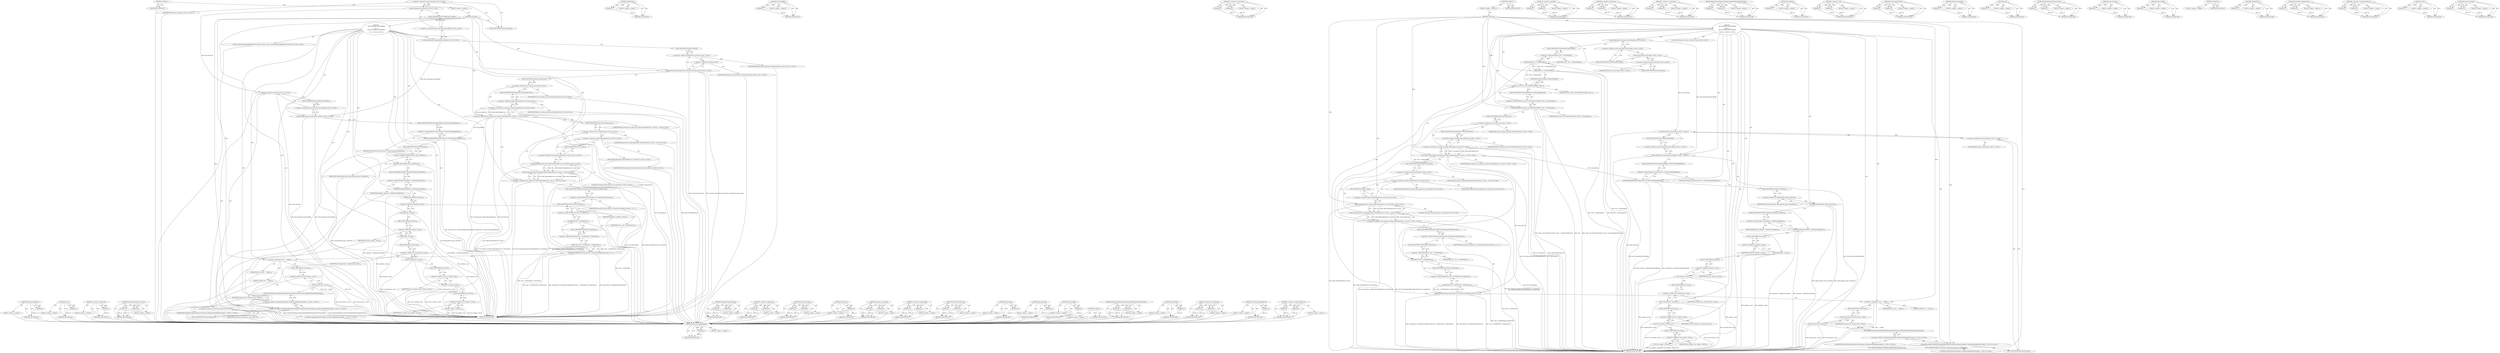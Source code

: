 digraph "&lt;operator&gt;.indirectFieldAccess" {
vulnerable_217 [label=<(METHOD,CollectGarbageAndReport)>];
vulnerable_218 [label=<(PARAM,p1)>];
vulnerable_219 [label=<(BLOCK,&lt;empty&gt;,&lt;empty&gt;)>];
vulnerable_220 [label=<(METHOD_RETURN,ANY)>];
vulnerable_200 [label=<(METHOD,MainFrame)>];
vulnerable_201 [label=<(PARAM,p1)>];
vulnerable_202 [label=<(BLOCK,&lt;empty&gt;,&lt;empty&gt;)>];
vulnerable_203 [label=<(METHOD_RETURN,ANY)>];
vulnerable_151 [label=<(METHOD,GetRoutingID)>];
vulnerable_152 [label=<(PARAM,p1)>];
vulnerable_153 [label=<(BLOCK,&lt;empty&gt;,&lt;empty&gt;)>];
vulnerable_154 [label=<(METHOD_RETURN,ANY)>];
vulnerable_175 [label=<(METHOD,&lt;operator&gt;.greaterThan)>];
vulnerable_176 [label=<(PARAM,p1)>];
vulnerable_177 [label=<(PARAM,p2)>];
vulnerable_178 [label=<(BLOCK,&lt;empty&gt;,&lt;empty&gt;)>];
vulnerable_179 [label=<(METHOD_RETURN,ANY)>];
vulnerable_6 [label=<(METHOD,&lt;global&gt;)<SUB>1</SUB>>];
vulnerable_7 [label=<(BLOCK,&lt;empty&gt;,&lt;empty&gt;)<SUB>1</SUB>>];
vulnerable_8 [label=<(METHOD,TearDown)<SUB>1</SUB>>];
vulnerable_9 [label="<(BLOCK,{
   base::RunLoop().RunUntilIdle();
 
  ViewMs...,{
   base::RunLoop().RunUntilIdle();
 
  ViewMs...)<SUB>1</SUB>>"];
vulnerable_10 [label="<(RunUntilIdle,base::RunLoop().RunUntilIdle())<SUB>2</SUB>>"];
vulnerable_11 [label="<(&lt;operator&gt;.fieldAccess,base::RunLoop().RunUntilIdle)<SUB>2</SUB>>"];
vulnerable_12 [label="<(base.RunLoop,base::RunLoop())<SUB>2</SUB>>"];
vulnerable_13 [label="<(&lt;operator&gt;.fieldAccess,base::RunLoop)<SUB>2</SUB>>"];
vulnerable_14 [label="<(IDENTIFIER,base,base::RunLoop())<SUB>2</SUB>>"];
vulnerable_15 [label=<(FIELD_IDENTIFIER,RunLoop,RunLoop)<SUB>2</SUB>>];
vulnerable_16 [label=<(FIELD_IDENTIFIER,RunUntilIdle,RunUntilIdle)<SUB>2</SUB>>];
vulnerable_17 [label="<(LOCAL,ViewMsg_Close msg: ViewMsg_Close)<SUB>4</SUB>>"];
vulnerable_18 [label=<(msg,msg(view_-&gt;GetRoutingID()))<SUB>4</SUB>>];
vulnerable_19 [label=<(GetRoutingID,view_-&gt;GetRoutingID())<SUB>4</SUB>>];
vulnerable_20 [label=<(&lt;operator&gt;.indirectFieldAccess,view_-&gt;GetRoutingID)<SUB>4</SUB>>];
vulnerable_21 [label=<(IDENTIFIER,view_,view_-&gt;GetRoutingID())<SUB>4</SUB>>];
vulnerable_22 [label=<(FIELD_IDENTIFIER,GetRoutingID,GetRoutingID)<SUB>4</SUB>>];
vulnerable_23 [label=<(OnMessageReceived,static_cast&lt;RenderViewImpl*&gt;(view_)-&gt;OnMessageR...)<SUB>5</SUB>>];
vulnerable_24 [label=<(&lt;operator&gt;.indirectFieldAccess,static_cast&lt;RenderViewImpl*&gt;(view_)-&gt;OnMessageR...)<SUB>5</SUB>>];
vulnerable_25 [label=<(&lt;operator&gt;.cast,static_cast&lt;RenderViewImpl*&gt;(view_))<SUB>5</SUB>>];
vulnerable_26 [label=<(UNKNOWN,RenderViewImpl*,RenderViewImpl*)<SUB>5</SUB>>];
vulnerable_27 [label=<(IDENTIFIER,view_,static_cast&lt;RenderViewImpl*&gt;(view_))<SUB>5</SUB>>];
vulnerable_28 [label=<(FIELD_IDENTIFIER,OnMessageReceived,OnMessageReceived)<SUB>5</SUB>>];
vulnerable_29 [label=<(IDENTIFIER,msg,static_cast&lt;RenderViewImpl*&gt;(view_)-&gt;OnMessageR...)<SUB>5</SUB>>];
vulnerable_30 [label="<(&lt;operator&gt;.assignment,std::unique_ptr&lt;blink::WebLeakDetector&gt; leak_de...)<SUB>7</SUB>>"];
vulnerable_31 [label="<(&lt;operator&gt;.greaterThan,std::unique_ptr&lt;blink::WebLeakDetector&gt; leak_de...)<SUB>7</SUB>>"];
vulnerable_32 [label="<(&lt;operator&gt;.lessThan,std::unique_ptr&lt;blink::WebLeakDetector)<SUB>7</SUB>>"];
vulnerable_33 [label="<(&lt;operator&gt;.fieldAccess,std::unique_ptr)<SUB>7</SUB>>"];
vulnerable_34 [label="<(IDENTIFIER,std,std::unique_ptr&lt;blink::WebLeakDetector)<SUB>7</SUB>>"];
vulnerable_35 [label=<(FIELD_IDENTIFIER,unique_ptr,unique_ptr)<SUB>7</SUB>>];
vulnerable_36 [label="<(&lt;operator&gt;.fieldAccess,blink::WebLeakDetector)<SUB>7</SUB>>"];
vulnerable_37 [label="<(IDENTIFIER,blink,std::unique_ptr&lt;blink::WebLeakDetector)<SUB>7</SUB>>"];
vulnerable_38 [label=<(FIELD_IDENTIFIER,WebLeakDetector,WebLeakDetector)<SUB>7</SUB>>];
vulnerable_39 [label="<(IDENTIFIER,leak_detector,std::unique_ptr&lt;blink::WebLeakDetector&gt; leak_de...)<SUB>7</SUB>>"];
vulnerable_40 [label="<(base.WrapUnique,base::WrapUnique(blink::WebLeakDetector::Create...)<SUB>8</SUB>>"];
vulnerable_41 [label="<(&lt;operator&gt;.fieldAccess,base::WrapUnique)<SUB>8</SUB>>"];
vulnerable_42 [label="<(IDENTIFIER,base,base::WrapUnique(blink::WebLeakDetector::Create...)<SUB>8</SUB>>"];
vulnerable_43 [label=<(FIELD_IDENTIFIER,WrapUnique,WrapUnique)<SUB>8</SUB>>];
vulnerable_44 [label="<(blink.WebLeakDetector.Create,blink::WebLeakDetector::Create(this))<SUB>8</SUB>>"];
vulnerable_45 [label="<(&lt;operator&gt;.fieldAccess,blink::WebLeakDetector::Create)<SUB>8</SUB>>"];
vulnerable_46 [label="<(&lt;operator&gt;.fieldAccess,blink::WebLeakDetector)<SUB>8</SUB>>"];
vulnerable_47 [label="<(IDENTIFIER,blink,blink::WebLeakDetector::Create(this))<SUB>8</SUB>>"];
vulnerable_48 [label="<(IDENTIFIER,WebLeakDetector,blink::WebLeakDetector::Create(this))<SUB>8</SUB>>"];
vulnerable_49 [label=<(FIELD_IDENTIFIER,Create,Create)<SUB>8</SUB>>];
vulnerable_50 [label="<(LITERAL,this,blink::WebLeakDetector::Create(this))<SUB>8</SUB>>"];
vulnerable_51 [label=<(PrepareForLeakDetection,leak_detector-&gt;PrepareForLeakDetection(view_-&gt;G...)<SUB>10</SUB>>];
vulnerable_52 [label=<(&lt;operator&gt;.indirectFieldAccess,leak_detector-&gt;PrepareForLeakDetection)<SUB>10</SUB>>];
vulnerable_53 [label=<(IDENTIFIER,leak_detector,leak_detector-&gt;PrepareForLeakDetection(view_-&gt;G...)<SUB>10</SUB>>];
vulnerable_54 [label=<(FIELD_IDENTIFIER,PrepareForLeakDetection,PrepareForLeakDetection)<SUB>10</SUB>>];
vulnerable_55 [label=<(MainFrame,view_-&gt;GetWebView()-&gt;MainFrame())<SUB>10</SUB>>];
vulnerable_56 [label=<(&lt;operator&gt;.indirectFieldAccess,view_-&gt;GetWebView()-&gt;MainFrame)<SUB>10</SUB>>];
vulnerable_57 [label=<(GetWebView,view_-&gt;GetWebView())<SUB>10</SUB>>];
vulnerable_58 [label=<(&lt;operator&gt;.indirectFieldAccess,view_-&gt;GetWebView)<SUB>10</SUB>>];
vulnerable_59 [label=<(IDENTIFIER,view_,view_-&gt;GetWebView())<SUB>10</SUB>>];
vulnerable_60 [label=<(FIELD_IDENTIFIER,GetWebView,GetWebView)<SUB>10</SUB>>];
vulnerable_61 [label=<(FIELD_IDENTIFIER,MainFrame,MainFrame)<SUB>10</SUB>>];
vulnerable_62 [label=<(&lt;operator&gt;.assignment,view_ = nullptr)<SUB>12</SUB>>];
vulnerable_63 [label=<(IDENTIFIER,view_,view_ = nullptr)<SUB>12</SUB>>];
vulnerable_64 [label=<(LITERAL,nullptr,view_ = nullptr)<SUB>12</SUB>>];
vulnerable_65 [label=<(reset,mock_process_.reset())<SUB>13</SUB>>];
vulnerable_66 [label=<(&lt;operator&gt;.fieldAccess,mock_process_.reset)<SUB>13</SUB>>];
vulnerable_67 [label=<(IDENTIFIER,mock_process_,mock_process_.reset())<SUB>13</SUB>>];
vulnerable_68 [label=<(FIELD_IDENTIFIER,reset,reset)<SUB>13</SUB>>];
vulnerable_69 [label="<(RenderThreadImpl.SetRendererBlinkPlatformImplForTesting,RenderThreadImpl::SetRendererBlinkPlatformImplF...)<SUB>15</SUB>>"];
vulnerable_70 [label="<(&lt;operator&gt;.fieldAccess,RenderThreadImpl::SetRendererBlinkPlatformImplF...)<SUB>15</SUB>>"];
vulnerable_71 [label="<(IDENTIFIER,RenderThreadImpl,RenderThreadImpl::SetRendererBlinkPlatformImplF...)<SUB>15</SUB>>"];
vulnerable_72 [label=<(FIELD_IDENTIFIER,SetRendererBlinkPlatformImplForTesting,SetRendererBlinkPlatformImplForTesting)<SUB>15</SUB>>];
vulnerable_73 [label="<(LITERAL,nullptr,RenderThreadImpl::SetRendererBlinkPlatformImplF...)<SUB>15</SUB>>"];
vulnerable_74 [label="<(RunUntilIdle,base::RunLoop().RunUntilIdle())<SUB>17</SUB>>"];
vulnerable_75 [label="<(&lt;operator&gt;.fieldAccess,base::RunLoop().RunUntilIdle)<SUB>17</SUB>>"];
vulnerable_76 [label="<(base.RunLoop,base::RunLoop())<SUB>17</SUB>>"];
vulnerable_77 [label="<(&lt;operator&gt;.fieldAccess,base::RunLoop)<SUB>17</SUB>>"];
vulnerable_78 [label="<(IDENTIFIER,base,base::RunLoop())<SUB>17</SUB>>"];
vulnerable_79 [label=<(FIELD_IDENTIFIER,RunLoop,RunLoop)<SUB>17</SUB>>];
vulnerable_80 [label=<(FIELD_IDENTIFIER,RunUntilIdle,RunUntilIdle)<SUB>17</SUB>>];
vulnerable_81 [label=<(CollectGarbageAndReport,leak_detector-&gt;CollectGarbageAndReport())<SUB>27</SUB>>];
vulnerable_82 [label=<(&lt;operator&gt;.indirectFieldAccess,leak_detector-&gt;CollectGarbageAndReport)<SUB>27</SUB>>];
vulnerable_83 [label=<(IDENTIFIER,leak_detector,leak_detector-&gt;CollectGarbageAndReport())<SUB>27</SUB>>];
vulnerable_84 [label=<(FIELD_IDENTIFIER,CollectGarbageAndReport,CollectGarbageAndReport)<SUB>27</SUB>>];
vulnerable_85 [label=<(Shutdown,blink_platform_impl_.Shutdown())<SUB>29</SUB>>];
vulnerable_86 [label=<(&lt;operator&gt;.fieldAccess,blink_platform_impl_.Shutdown)<SUB>29</SUB>>];
vulnerable_87 [label=<(IDENTIFIER,blink_platform_impl_,blink_platform_impl_.Shutdown())<SUB>29</SUB>>];
vulnerable_88 [label=<(FIELD_IDENTIFIER,Shutdown,Shutdown)<SUB>29</SUB>>];
vulnerable_89 [label=<(PlatformUninitialize,platform_-&gt;PlatformUninitialize())<SUB>30</SUB>>];
vulnerable_90 [label=<(&lt;operator&gt;.indirectFieldAccess,platform_-&gt;PlatformUninitialize)<SUB>30</SUB>>];
vulnerable_91 [label=<(IDENTIFIER,platform_,platform_-&gt;PlatformUninitialize())<SUB>30</SUB>>];
vulnerable_92 [label=<(FIELD_IDENTIFIER,PlatformUninitialize,PlatformUninitialize)<SUB>30</SUB>>];
vulnerable_93 [label=<(reset,platform_.reset())<SUB>31</SUB>>];
vulnerable_94 [label=<(&lt;operator&gt;.fieldAccess,platform_.reset)<SUB>31</SUB>>];
vulnerable_95 [label=<(IDENTIFIER,platform_,platform_.reset())<SUB>31</SUB>>];
vulnerable_96 [label=<(FIELD_IDENTIFIER,reset,reset)<SUB>31</SUB>>];
vulnerable_97 [label=<(reset,params_.reset())<SUB>32</SUB>>];
vulnerable_98 [label=<(&lt;operator&gt;.fieldAccess,params_.reset)<SUB>32</SUB>>];
vulnerable_99 [label=<(IDENTIFIER,params_,params_.reset())<SUB>32</SUB>>];
vulnerable_100 [label=<(FIELD_IDENTIFIER,reset,reset)<SUB>32</SUB>>];
vulnerable_101 [label=<(reset,command_line_.reset())<SUB>33</SUB>>];
vulnerable_102 [label=<(&lt;operator&gt;.fieldAccess,command_line_.reset)<SUB>33</SUB>>];
vulnerable_103 [label=<(IDENTIFIER,command_line_,command_line_.reset())<SUB>33</SUB>>];
vulnerable_104 [label=<(FIELD_IDENTIFIER,reset,reset)<SUB>33</SUB>>];
vulnerable_105 [label=<(reset,test_io_thread_.reset())<SUB>35</SUB>>];
vulnerable_106 [label=<(&lt;operator&gt;.fieldAccess,test_io_thread_.reset)<SUB>35</SUB>>];
vulnerable_107 [label=<(IDENTIFIER,test_io_thread_,test_io_thread_.reset())<SUB>35</SUB>>];
vulnerable_108 [label=<(FIELD_IDENTIFIER,reset,reset)<SUB>35</SUB>>];
vulnerable_109 [label=<(reset,ipc_support_.reset())<SUB>36</SUB>>];
vulnerable_110 [label=<(&lt;operator&gt;.fieldAccess,ipc_support_.reset)<SUB>36</SUB>>];
vulnerable_111 [label=<(IDENTIFIER,ipc_support_,ipc_support_.reset())<SUB>36</SUB>>];
vulnerable_112 [label=<(FIELD_IDENTIFIER,reset,reset)<SUB>36</SUB>>];
vulnerable_113 [label=<(METHOD_RETURN,void)<SUB>1</SUB>>];
vulnerable_115 [label=<(METHOD_RETURN,ANY)<SUB>1</SUB>>];
vulnerable_180 [label=<(METHOD,&lt;operator&gt;.lessThan)>];
vulnerable_181 [label=<(PARAM,p1)>];
vulnerable_182 [label=<(PARAM,p2)>];
vulnerable_183 [label=<(BLOCK,&lt;empty&gt;,&lt;empty&gt;)>];
vulnerable_184 [label=<(METHOD_RETURN,ANY)>];
vulnerable_138 [label=<(METHOD,&lt;operator&gt;.fieldAccess)>];
vulnerable_139 [label=<(PARAM,p1)>];
vulnerable_140 [label=<(PARAM,p2)>];
vulnerable_141 [label=<(BLOCK,&lt;empty&gt;,&lt;empty&gt;)>];
vulnerable_142 [label=<(METHOD_RETURN,ANY)>];
vulnerable_170 [label=<(METHOD,&lt;operator&gt;.assignment)>];
vulnerable_171 [label=<(PARAM,p1)>];
vulnerable_172 [label=<(PARAM,p2)>];
vulnerable_173 [label=<(BLOCK,&lt;empty&gt;,&lt;empty&gt;)>];
vulnerable_174 [label=<(METHOD_RETURN,ANY)>];
vulnerable_212 [label=<(METHOD,RenderThreadImpl.SetRendererBlinkPlatformImplForTesting)>];
vulnerable_213 [label=<(PARAM,p1)>];
vulnerable_214 [label=<(PARAM,p2)>];
vulnerable_215 [label=<(BLOCK,&lt;empty&gt;,&lt;empty&gt;)>];
vulnerable_216 [label=<(METHOD_RETURN,ANY)>];
vulnerable_221 [label=<(METHOD,Shutdown)>];
vulnerable_222 [label=<(PARAM,p1)>];
vulnerable_223 [label=<(BLOCK,&lt;empty&gt;,&lt;empty&gt;)>];
vulnerable_224 [label=<(METHOD_RETURN,ANY)>];
vulnerable_165 [label=<(METHOD,&lt;operator&gt;.cast)>];
vulnerable_166 [label=<(PARAM,p1)>];
vulnerable_167 [label=<(PARAM,p2)>];
vulnerable_168 [label=<(BLOCK,&lt;empty&gt;,&lt;empty&gt;)>];
vulnerable_169 [label=<(METHOD_RETURN,ANY)>];
vulnerable_160 [label=<(METHOD,OnMessageReceived)>];
vulnerable_161 [label=<(PARAM,p1)>];
vulnerable_162 [label=<(PARAM,p2)>];
vulnerable_163 [label=<(BLOCK,&lt;empty&gt;,&lt;empty&gt;)>];
vulnerable_164 [label=<(METHOD_RETURN,ANY)>];
vulnerable_225 [label=<(METHOD,PlatformUninitialize)>];
vulnerable_226 [label=<(PARAM,p1)>];
vulnerable_227 [label=<(BLOCK,&lt;empty&gt;,&lt;empty&gt;)>];
vulnerable_228 [label=<(METHOD_RETURN,ANY)>];
vulnerable_147 [label=<(METHOD,msg)>];
vulnerable_148 [label=<(PARAM,p1)>];
vulnerable_149 [label=<(BLOCK,&lt;empty&gt;,&lt;empty&gt;)>];
vulnerable_150 [label=<(METHOD_RETURN,ANY)>];
vulnerable_190 [label=<(METHOD,blink.WebLeakDetector.Create)>];
vulnerable_191 [label=<(PARAM,p1)>];
vulnerable_192 [label=<(PARAM,p2)>];
vulnerable_193 [label=<(BLOCK,&lt;empty&gt;,&lt;empty&gt;)>];
vulnerable_194 [label=<(METHOD_RETURN,ANY)>];
vulnerable_143 [label=<(METHOD,base.RunLoop)>];
vulnerable_144 [label=<(PARAM,p1)>];
vulnerable_145 [label=<(BLOCK,&lt;empty&gt;,&lt;empty&gt;)>];
vulnerable_146 [label=<(METHOD_RETURN,ANY)>];
vulnerable_134 [label=<(METHOD,RunUntilIdle)>];
vulnerable_135 [label=<(PARAM,p1)>];
vulnerable_136 [label=<(BLOCK,&lt;empty&gt;,&lt;empty&gt;)>];
vulnerable_137 [label=<(METHOD_RETURN,ANY)>];
vulnerable_128 [label=<(METHOD,&lt;global&gt;)<SUB>1</SUB>>];
vulnerable_129 [label=<(BLOCK,&lt;empty&gt;,&lt;empty&gt;)>];
vulnerable_130 [label=<(METHOD_RETURN,ANY)>];
vulnerable_204 [label=<(METHOD,GetWebView)>];
vulnerable_205 [label=<(PARAM,p1)>];
vulnerable_206 [label=<(BLOCK,&lt;empty&gt;,&lt;empty&gt;)>];
vulnerable_207 [label=<(METHOD_RETURN,ANY)>];
vulnerable_195 [label=<(METHOD,PrepareForLeakDetection)>];
vulnerable_196 [label=<(PARAM,p1)>];
vulnerable_197 [label=<(PARAM,p2)>];
vulnerable_198 [label=<(BLOCK,&lt;empty&gt;,&lt;empty&gt;)>];
vulnerable_199 [label=<(METHOD_RETURN,ANY)>];
vulnerable_155 [label=<(METHOD,&lt;operator&gt;.indirectFieldAccess)>];
vulnerable_156 [label=<(PARAM,p1)>];
vulnerable_157 [label=<(PARAM,p2)>];
vulnerable_158 [label=<(BLOCK,&lt;empty&gt;,&lt;empty&gt;)>];
vulnerable_159 [label=<(METHOD_RETURN,ANY)>];
vulnerable_208 [label=<(METHOD,reset)>];
vulnerable_209 [label=<(PARAM,p1)>];
vulnerable_210 [label=<(BLOCK,&lt;empty&gt;,&lt;empty&gt;)>];
vulnerable_211 [label=<(METHOD_RETURN,ANY)>];
vulnerable_185 [label=<(METHOD,base.WrapUnique)>];
vulnerable_186 [label=<(PARAM,p1)>];
vulnerable_187 [label=<(PARAM,p2)>];
vulnerable_188 [label=<(BLOCK,&lt;empty&gt;,&lt;empty&gt;)>];
vulnerable_189 [label=<(METHOD_RETURN,ANY)>];
fixed_210 [label=<(METHOD,PlatformUninitialize)>];
fixed_211 [label=<(PARAM,p1)>];
fixed_212 [label=<(BLOCK,&lt;empty&gt;,&lt;empty&gt;)>];
fixed_213 [label=<(METHOD_RETURN,ANY)>];
fixed_193 [label=<(METHOD,reset)>];
fixed_194 [label=<(PARAM,p1)>];
fixed_195 [label=<(BLOCK,&lt;empty&gt;,&lt;empty&gt;)>];
fixed_196 [label=<(METHOD_RETURN,ANY)>];
fixed_146 [label=<(METHOD,&lt;operator&gt;.addressOf)>];
fixed_147 [label=<(PARAM,p1)>];
fixed_148 [label=<(BLOCK,&lt;empty&gt;,&lt;empty&gt;)>];
fixed_149 [label=<(METHOD_RETURN,ANY)>];
fixed_170 [label=<(METHOD,blink.WebLeakDetector.Create)>];
fixed_171 [label=<(PARAM,p1)>];
fixed_172 [label=<(PARAM,p2)>];
fixed_173 [label=<(BLOCK,&lt;empty&gt;,&lt;empty&gt;)>];
fixed_174 [label=<(METHOD_RETURN,ANY)>];
fixed_6 [label=<(METHOD,&lt;global&gt;)<SUB>1</SUB>>];
fixed_7 [label=<(BLOCK,&lt;empty&gt;,&lt;empty&gt;)<SUB>1</SUB>>];
fixed_8 [label=<(METHOD,TearDown)<SUB>1</SUB>>];
fixed_9 [label="<(BLOCK,{
   base::RunLoop().RunUntilIdle();
 
  // Clo...,{
   base::RunLoop().RunUntilIdle();
 
  // Clo...)<SUB>1</SUB>>"];
fixed_10 [label="<(RunUntilIdle,base::RunLoop().RunUntilIdle())<SUB>2</SUB>>"];
fixed_11 [label="<(&lt;operator&gt;.fieldAccess,base::RunLoop().RunUntilIdle)<SUB>2</SUB>>"];
fixed_12 [label="<(base.RunLoop,base::RunLoop())<SUB>2</SUB>>"];
fixed_13 [label="<(&lt;operator&gt;.fieldAccess,base::RunLoop)<SUB>2</SUB>>"];
fixed_14 [label="<(IDENTIFIER,base,base::RunLoop())<SUB>2</SUB>>"];
fixed_15 [label=<(FIELD_IDENTIFIER,RunLoop,RunLoop)<SUB>2</SUB>>];
fixed_16 [label=<(FIELD_IDENTIFIER,RunUntilIdle,RunUntilIdle)<SUB>2</SUB>>];
fixed_17 [label="<(LOCAL,CloseMessageSendingRenderViewVisitor closing_visitor: CloseMessageSendingRenderViewVisitor)<SUB>6</SUB>>"];
fixed_18 [label="<(RenderView.ForEach,RenderView::ForEach(&amp;closing_visitor))<SUB>7</SUB>>"];
fixed_19 [label="<(&lt;operator&gt;.fieldAccess,RenderView::ForEach)<SUB>7</SUB>>"];
fixed_20 [label="<(IDENTIFIER,RenderView,RenderView::ForEach(&amp;closing_visitor))<SUB>7</SUB>>"];
fixed_21 [label=<(FIELD_IDENTIFIER,ForEach,ForEach)<SUB>7</SUB>>];
fixed_22 [label=<(&lt;operator&gt;.addressOf,&amp;closing_visitor)<SUB>7</SUB>>];
fixed_23 [label="<(IDENTIFIER,closing_visitor,RenderView::ForEach(&amp;closing_visitor))<SUB>7</SUB>>"];
fixed_24 [label="<(&lt;operator&gt;.assignment,std::unique_ptr&lt;blink::WebLeakDetector&gt; leak_de...)<SUB>9</SUB>>"];
fixed_25 [label="<(&lt;operator&gt;.greaterThan,std::unique_ptr&lt;blink::WebLeakDetector&gt; leak_de...)<SUB>9</SUB>>"];
fixed_26 [label="<(&lt;operator&gt;.lessThan,std::unique_ptr&lt;blink::WebLeakDetector)<SUB>9</SUB>>"];
fixed_27 [label="<(&lt;operator&gt;.fieldAccess,std::unique_ptr)<SUB>9</SUB>>"];
fixed_28 [label="<(IDENTIFIER,std,std::unique_ptr&lt;blink::WebLeakDetector)<SUB>9</SUB>>"];
fixed_29 [label=<(FIELD_IDENTIFIER,unique_ptr,unique_ptr)<SUB>9</SUB>>];
fixed_30 [label="<(&lt;operator&gt;.fieldAccess,blink::WebLeakDetector)<SUB>9</SUB>>"];
fixed_31 [label="<(IDENTIFIER,blink,std::unique_ptr&lt;blink::WebLeakDetector)<SUB>9</SUB>>"];
fixed_32 [label=<(FIELD_IDENTIFIER,WebLeakDetector,WebLeakDetector)<SUB>9</SUB>>];
fixed_33 [label="<(IDENTIFIER,leak_detector,std::unique_ptr&lt;blink::WebLeakDetector&gt; leak_de...)<SUB>9</SUB>>"];
fixed_34 [label="<(base.WrapUnique,base::WrapUnique(blink::WebLeakDetector::Create...)<SUB>10</SUB>>"];
fixed_35 [label="<(&lt;operator&gt;.fieldAccess,base::WrapUnique)<SUB>10</SUB>>"];
fixed_36 [label="<(IDENTIFIER,base,base::WrapUnique(blink::WebLeakDetector::Create...)<SUB>10</SUB>>"];
fixed_37 [label=<(FIELD_IDENTIFIER,WrapUnique,WrapUnique)<SUB>10</SUB>>];
fixed_38 [label="<(blink.WebLeakDetector.Create,blink::WebLeakDetector::Create(this))<SUB>10</SUB>>"];
fixed_39 [label="<(&lt;operator&gt;.fieldAccess,blink::WebLeakDetector::Create)<SUB>10</SUB>>"];
fixed_40 [label="<(&lt;operator&gt;.fieldAccess,blink::WebLeakDetector)<SUB>10</SUB>>"];
fixed_41 [label="<(IDENTIFIER,blink,blink::WebLeakDetector::Create(this))<SUB>10</SUB>>"];
fixed_42 [label="<(IDENTIFIER,WebLeakDetector,blink::WebLeakDetector::Create(this))<SUB>10</SUB>>"];
fixed_43 [label=<(FIELD_IDENTIFIER,Create,Create)<SUB>10</SUB>>];
fixed_44 [label="<(LITERAL,this,blink::WebLeakDetector::Create(this))<SUB>10</SUB>>"];
fixed_45 [label=<(PrepareForLeakDetection,leak_detector-&gt;PrepareForLeakDetection(view_-&gt;G...)<SUB>12</SUB>>];
fixed_46 [label=<(&lt;operator&gt;.indirectFieldAccess,leak_detector-&gt;PrepareForLeakDetection)<SUB>12</SUB>>];
fixed_47 [label=<(IDENTIFIER,leak_detector,leak_detector-&gt;PrepareForLeakDetection(view_-&gt;G...)<SUB>12</SUB>>];
fixed_48 [label=<(FIELD_IDENTIFIER,PrepareForLeakDetection,PrepareForLeakDetection)<SUB>12</SUB>>];
fixed_49 [label=<(MainFrame,view_-&gt;GetWebView()-&gt;MainFrame())<SUB>12</SUB>>];
fixed_50 [label=<(&lt;operator&gt;.indirectFieldAccess,view_-&gt;GetWebView()-&gt;MainFrame)<SUB>12</SUB>>];
fixed_51 [label=<(GetWebView,view_-&gt;GetWebView())<SUB>12</SUB>>];
fixed_52 [label=<(&lt;operator&gt;.indirectFieldAccess,view_-&gt;GetWebView)<SUB>12</SUB>>];
fixed_53 [label=<(IDENTIFIER,view_,view_-&gt;GetWebView())<SUB>12</SUB>>];
fixed_54 [label=<(FIELD_IDENTIFIER,GetWebView,GetWebView)<SUB>12</SUB>>];
fixed_55 [label=<(FIELD_IDENTIFIER,MainFrame,MainFrame)<SUB>12</SUB>>];
fixed_56 [label=<(&lt;operator&gt;.assignment,view_ = nullptr)<SUB>14</SUB>>];
fixed_57 [label=<(IDENTIFIER,view_,view_ = nullptr)<SUB>14</SUB>>];
fixed_58 [label=<(LITERAL,nullptr,view_ = nullptr)<SUB>14</SUB>>];
fixed_59 [label=<(reset,mock_process_.reset())<SUB>15</SUB>>];
fixed_60 [label=<(&lt;operator&gt;.fieldAccess,mock_process_.reset)<SUB>15</SUB>>];
fixed_61 [label=<(IDENTIFIER,mock_process_,mock_process_.reset())<SUB>15</SUB>>];
fixed_62 [label=<(FIELD_IDENTIFIER,reset,reset)<SUB>15</SUB>>];
fixed_63 [label="<(RenderThreadImpl.SetRendererBlinkPlatformImplForTesting,RenderThreadImpl::SetRendererBlinkPlatformImplF...)<SUB>17</SUB>>"];
fixed_64 [label="<(&lt;operator&gt;.fieldAccess,RenderThreadImpl::SetRendererBlinkPlatformImplF...)<SUB>17</SUB>>"];
fixed_65 [label="<(IDENTIFIER,RenderThreadImpl,RenderThreadImpl::SetRendererBlinkPlatformImplF...)<SUB>17</SUB>>"];
fixed_66 [label=<(FIELD_IDENTIFIER,SetRendererBlinkPlatformImplForTesting,SetRendererBlinkPlatformImplForTesting)<SUB>17</SUB>>];
fixed_67 [label="<(LITERAL,nullptr,RenderThreadImpl::SetRendererBlinkPlatformImplF...)<SUB>17</SUB>>"];
fixed_68 [label="<(RunUntilIdle,base::RunLoop().RunUntilIdle())<SUB>19</SUB>>"];
fixed_69 [label="<(&lt;operator&gt;.fieldAccess,base::RunLoop().RunUntilIdle)<SUB>19</SUB>>"];
fixed_70 [label="<(base.RunLoop,base::RunLoop())<SUB>19</SUB>>"];
fixed_71 [label="<(&lt;operator&gt;.fieldAccess,base::RunLoop)<SUB>19</SUB>>"];
fixed_72 [label="<(IDENTIFIER,base,base::RunLoop())<SUB>19</SUB>>"];
fixed_73 [label=<(FIELD_IDENTIFIER,RunLoop,RunLoop)<SUB>19</SUB>>];
fixed_74 [label=<(FIELD_IDENTIFIER,RunUntilIdle,RunUntilIdle)<SUB>19</SUB>>];
fixed_75 [label=<(CollectGarbageAndReport,leak_detector-&gt;CollectGarbageAndReport())<SUB>29</SUB>>];
fixed_76 [label=<(&lt;operator&gt;.indirectFieldAccess,leak_detector-&gt;CollectGarbageAndReport)<SUB>29</SUB>>];
fixed_77 [label=<(IDENTIFIER,leak_detector,leak_detector-&gt;CollectGarbageAndReport())<SUB>29</SUB>>];
fixed_78 [label=<(FIELD_IDENTIFIER,CollectGarbageAndReport,CollectGarbageAndReport)<SUB>29</SUB>>];
fixed_79 [label=<(Shutdown,blink_platform_impl_.Shutdown())<SUB>31</SUB>>];
fixed_80 [label=<(&lt;operator&gt;.fieldAccess,blink_platform_impl_.Shutdown)<SUB>31</SUB>>];
fixed_81 [label=<(IDENTIFIER,blink_platform_impl_,blink_platform_impl_.Shutdown())<SUB>31</SUB>>];
fixed_82 [label=<(FIELD_IDENTIFIER,Shutdown,Shutdown)<SUB>31</SUB>>];
fixed_83 [label=<(PlatformUninitialize,platform_-&gt;PlatformUninitialize())<SUB>32</SUB>>];
fixed_84 [label=<(&lt;operator&gt;.indirectFieldAccess,platform_-&gt;PlatformUninitialize)<SUB>32</SUB>>];
fixed_85 [label=<(IDENTIFIER,platform_,platform_-&gt;PlatformUninitialize())<SUB>32</SUB>>];
fixed_86 [label=<(FIELD_IDENTIFIER,PlatformUninitialize,PlatformUninitialize)<SUB>32</SUB>>];
fixed_87 [label=<(reset,platform_.reset())<SUB>33</SUB>>];
fixed_88 [label=<(&lt;operator&gt;.fieldAccess,platform_.reset)<SUB>33</SUB>>];
fixed_89 [label=<(IDENTIFIER,platform_,platform_.reset())<SUB>33</SUB>>];
fixed_90 [label=<(FIELD_IDENTIFIER,reset,reset)<SUB>33</SUB>>];
fixed_91 [label=<(reset,params_.reset())<SUB>34</SUB>>];
fixed_92 [label=<(&lt;operator&gt;.fieldAccess,params_.reset)<SUB>34</SUB>>];
fixed_93 [label=<(IDENTIFIER,params_,params_.reset())<SUB>34</SUB>>];
fixed_94 [label=<(FIELD_IDENTIFIER,reset,reset)<SUB>34</SUB>>];
fixed_95 [label=<(reset,command_line_.reset())<SUB>35</SUB>>];
fixed_96 [label=<(&lt;operator&gt;.fieldAccess,command_line_.reset)<SUB>35</SUB>>];
fixed_97 [label=<(IDENTIFIER,command_line_,command_line_.reset())<SUB>35</SUB>>];
fixed_98 [label=<(FIELD_IDENTIFIER,reset,reset)<SUB>35</SUB>>];
fixed_99 [label=<(reset,test_io_thread_.reset())<SUB>37</SUB>>];
fixed_100 [label=<(&lt;operator&gt;.fieldAccess,test_io_thread_.reset)<SUB>37</SUB>>];
fixed_101 [label=<(IDENTIFIER,test_io_thread_,test_io_thread_.reset())<SUB>37</SUB>>];
fixed_102 [label=<(FIELD_IDENTIFIER,reset,reset)<SUB>37</SUB>>];
fixed_103 [label=<(reset,ipc_support_.reset())<SUB>38</SUB>>];
fixed_104 [label=<(&lt;operator&gt;.fieldAccess,ipc_support_.reset)<SUB>38</SUB>>];
fixed_105 [label=<(IDENTIFIER,ipc_support_,ipc_support_.reset())<SUB>38</SUB>>];
fixed_106 [label=<(FIELD_IDENTIFIER,reset,reset)<SUB>38</SUB>>];
fixed_107 [label=<(METHOD_RETURN,void)<SUB>1</SUB>>];
fixed_109 [label=<(METHOD_RETURN,ANY)<SUB>1</SUB>>];
fixed_175 [label=<(METHOD,PrepareForLeakDetection)>];
fixed_176 [label=<(PARAM,p1)>];
fixed_177 [label=<(PARAM,p2)>];
fixed_178 [label=<(BLOCK,&lt;empty&gt;,&lt;empty&gt;)>];
fixed_179 [label=<(METHOD_RETURN,ANY)>];
fixed_132 [label=<(METHOD,&lt;operator&gt;.fieldAccess)>];
fixed_133 [label=<(PARAM,p1)>];
fixed_134 [label=<(PARAM,p2)>];
fixed_135 [label=<(BLOCK,&lt;empty&gt;,&lt;empty&gt;)>];
fixed_136 [label=<(METHOD_RETURN,ANY)>];
fixed_165 [label=<(METHOD,base.WrapUnique)>];
fixed_166 [label=<(PARAM,p1)>];
fixed_167 [label=<(PARAM,p2)>];
fixed_168 [label=<(BLOCK,&lt;empty&gt;,&lt;empty&gt;)>];
fixed_169 [label=<(METHOD_RETURN,ANY)>];
fixed_206 [label=<(METHOD,Shutdown)>];
fixed_207 [label=<(PARAM,p1)>];
fixed_208 [label=<(BLOCK,&lt;empty&gt;,&lt;empty&gt;)>];
fixed_209 [label=<(METHOD_RETURN,ANY)>];
fixed_160 [label=<(METHOD,&lt;operator&gt;.lessThan)>];
fixed_161 [label=<(PARAM,p1)>];
fixed_162 [label=<(PARAM,p2)>];
fixed_163 [label=<(BLOCK,&lt;empty&gt;,&lt;empty&gt;)>];
fixed_164 [label=<(METHOD_RETURN,ANY)>];
fixed_155 [label=<(METHOD,&lt;operator&gt;.greaterThan)>];
fixed_156 [label=<(PARAM,p1)>];
fixed_157 [label=<(PARAM,p2)>];
fixed_158 [label=<(BLOCK,&lt;empty&gt;,&lt;empty&gt;)>];
fixed_159 [label=<(METHOD_RETURN,ANY)>];
fixed_141 [label=<(METHOD,RenderView.ForEach)>];
fixed_142 [label=<(PARAM,p1)>];
fixed_143 [label=<(PARAM,p2)>];
fixed_144 [label=<(BLOCK,&lt;empty&gt;,&lt;empty&gt;)>];
fixed_145 [label=<(METHOD_RETURN,ANY)>];
fixed_185 [label=<(METHOD,MainFrame)>];
fixed_186 [label=<(PARAM,p1)>];
fixed_187 [label=<(BLOCK,&lt;empty&gt;,&lt;empty&gt;)>];
fixed_188 [label=<(METHOD_RETURN,ANY)>];
fixed_137 [label=<(METHOD,base.RunLoop)>];
fixed_138 [label=<(PARAM,p1)>];
fixed_139 [label=<(BLOCK,&lt;empty&gt;,&lt;empty&gt;)>];
fixed_140 [label=<(METHOD_RETURN,ANY)>];
fixed_128 [label=<(METHOD,RunUntilIdle)>];
fixed_129 [label=<(PARAM,p1)>];
fixed_130 [label=<(BLOCK,&lt;empty&gt;,&lt;empty&gt;)>];
fixed_131 [label=<(METHOD_RETURN,ANY)>];
fixed_122 [label=<(METHOD,&lt;global&gt;)<SUB>1</SUB>>];
fixed_123 [label=<(BLOCK,&lt;empty&gt;,&lt;empty&gt;)>];
fixed_124 [label=<(METHOD_RETURN,ANY)>];
fixed_197 [label=<(METHOD,RenderThreadImpl.SetRendererBlinkPlatformImplForTesting)>];
fixed_198 [label=<(PARAM,p1)>];
fixed_199 [label=<(PARAM,p2)>];
fixed_200 [label=<(BLOCK,&lt;empty&gt;,&lt;empty&gt;)>];
fixed_201 [label=<(METHOD_RETURN,ANY)>];
fixed_189 [label=<(METHOD,GetWebView)>];
fixed_190 [label=<(PARAM,p1)>];
fixed_191 [label=<(BLOCK,&lt;empty&gt;,&lt;empty&gt;)>];
fixed_192 [label=<(METHOD_RETURN,ANY)>];
fixed_150 [label=<(METHOD,&lt;operator&gt;.assignment)>];
fixed_151 [label=<(PARAM,p1)>];
fixed_152 [label=<(PARAM,p2)>];
fixed_153 [label=<(BLOCK,&lt;empty&gt;,&lt;empty&gt;)>];
fixed_154 [label=<(METHOD_RETURN,ANY)>];
fixed_202 [label=<(METHOD,CollectGarbageAndReport)>];
fixed_203 [label=<(PARAM,p1)>];
fixed_204 [label=<(BLOCK,&lt;empty&gt;,&lt;empty&gt;)>];
fixed_205 [label=<(METHOD_RETURN,ANY)>];
fixed_180 [label=<(METHOD,&lt;operator&gt;.indirectFieldAccess)>];
fixed_181 [label=<(PARAM,p1)>];
fixed_182 [label=<(PARAM,p2)>];
fixed_183 [label=<(BLOCK,&lt;empty&gt;,&lt;empty&gt;)>];
fixed_184 [label=<(METHOD_RETURN,ANY)>];
vulnerable_217 -> vulnerable_218  [key=0, label="AST: "];
vulnerable_217 -> vulnerable_218  [key=1, label="DDG: "];
vulnerable_217 -> vulnerable_219  [key=0, label="AST: "];
vulnerable_217 -> vulnerable_220  [key=0, label="AST: "];
vulnerable_217 -> vulnerable_220  [key=1, label="CFG: "];
vulnerable_218 -> vulnerable_220  [key=0, label="DDG: p1"];
vulnerable_200 -> vulnerable_201  [key=0, label="AST: "];
vulnerable_200 -> vulnerable_201  [key=1, label="DDG: "];
vulnerable_200 -> vulnerable_202  [key=0, label="AST: "];
vulnerable_200 -> vulnerable_203  [key=0, label="AST: "];
vulnerable_200 -> vulnerable_203  [key=1, label="CFG: "];
vulnerable_201 -> vulnerable_203  [key=0, label="DDG: p1"];
vulnerable_151 -> vulnerable_152  [key=0, label="AST: "];
vulnerable_151 -> vulnerable_152  [key=1, label="DDG: "];
vulnerable_151 -> vulnerable_153  [key=0, label="AST: "];
vulnerable_151 -> vulnerable_154  [key=0, label="AST: "];
vulnerable_151 -> vulnerable_154  [key=1, label="CFG: "];
vulnerable_152 -> vulnerable_154  [key=0, label="DDG: p1"];
vulnerable_175 -> vulnerable_176  [key=0, label="AST: "];
vulnerable_175 -> vulnerable_176  [key=1, label="DDG: "];
vulnerable_175 -> vulnerable_178  [key=0, label="AST: "];
vulnerable_175 -> vulnerable_177  [key=0, label="AST: "];
vulnerable_175 -> vulnerable_177  [key=1, label="DDG: "];
vulnerable_175 -> vulnerable_179  [key=0, label="AST: "];
vulnerable_175 -> vulnerable_179  [key=1, label="CFG: "];
vulnerable_176 -> vulnerable_179  [key=0, label="DDG: p1"];
vulnerable_177 -> vulnerable_179  [key=0, label="DDG: p2"];
vulnerable_6 -> vulnerable_7  [key=0, label="AST: "];
vulnerable_6 -> vulnerable_115  [key=0, label="AST: "];
vulnerable_6 -> vulnerable_115  [key=1, label="CFG: "];
vulnerable_7 -> vulnerable_8  [key=0, label="AST: "];
vulnerable_8 -> vulnerable_9  [key=0, label="AST: "];
vulnerable_8 -> vulnerable_113  [key=0, label="AST: "];
vulnerable_8 -> vulnerable_15  [key=0, label="CFG: "];
vulnerable_8 -> vulnerable_62  [key=0, label="DDG: "];
vulnerable_8 -> vulnerable_23  [key=0, label="DDG: "];
vulnerable_8 -> vulnerable_69  [key=0, label="DDG: "];
vulnerable_8 -> vulnerable_31  [key=0, label="DDG: "];
vulnerable_8 -> vulnerable_25  [key=0, label="DDG: "];
vulnerable_8 -> vulnerable_44  [key=0, label="DDG: "];
vulnerable_8 -> vulnerable_57  [key=0, label="DDG: "];
vulnerable_9 -> vulnerable_10  [key=0, label="AST: "];
vulnerable_9 -> vulnerable_17  [key=0, label="AST: "];
vulnerable_9 -> vulnerable_18  [key=0, label="AST: "];
vulnerable_9 -> vulnerable_23  [key=0, label="AST: "];
vulnerable_9 -> vulnerable_30  [key=0, label="AST: "];
vulnerable_9 -> vulnerable_51  [key=0, label="AST: "];
vulnerable_9 -> vulnerable_62  [key=0, label="AST: "];
vulnerable_9 -> vulnerable_65  [key=0, label="AST: "];
vulnerable_9 -> vulnerable_69  [key=0, label="AST: "];
vulnerable_9 -> vulnerable_74  [key=0, label="AST: "];
vulnerable_9 -> vulnerable_81  [key=0, label="AST: "];
vulnerable_9 -> vulnerable_85  [key=0, label="AST: "];
vulnerable_9 -> vulnerable_89  [key=0, label="AST: "];
vulnerable_9 -> vulnerable_93  [key=0, label="AST: "];
vulnerable_9 -> vulnerable_97  [key=0, label="AST: "];
vulnerable_9 -> vulnerable_101  [key=0, label="AST: "];
vulnerable_9 -> vulnerable_105  [key=0, label="AST: "];
vulnerable_9 -> vulnerable_109  [key=0, label="AST: "];
vulnerable_10 -> vulnerable_11  [key=0, label="AST: "];
vulnerable_10 -> vulnerable_22  [key=0, label="CFG: "];
vulnerable_10 -> vulnerable_74  [key=0, label="DDG: base::RunLoop().RunUntilIdle"];
vulnerable_11 -> vulnerable_12  [key=0, label="AST: "];
vulnerable_11 -> vulnerable_16  [key=0, label="AST: "];
vulnerable_11 -> vulnerable_10  [key=0, label="CFG: "];
vulnerable_12 -> vulnerable_13  [key=0, label="AST: "];
vulnerable_12 -> vulnerable_16  [key=0, label="CFG: "];
vulnerable_12 -> vulnerable_76  [key=0, label="DDG: base::RunLoop"];
vulnerable_13 -> vulnerable_14  [key=0, label="AST: "];
vulnerable_13 -> vulnerable_15  [key=0, label="AST: "];
vulnerable_13 -> vulnerable_12  [key=0, label="CFG: "];
vulnerable_15 -> vulnerable_13  [key=0, label="CFG: "];
vulnerable_16 -> vulnerable_11  [key=0, label="CFG: "];
vulnerable_18 -> vulnerable_19  [key=0, label="AST: "];
vulnerable_18 -> vulnerable_26  [key=0, label="CFG: "];
vulnerable_18 -> vulnerable_113  [key=0, label="DDG: view_-&gt;GetRoutingID()"];
vulnerable_18 -> vulnerable_113  [key=1, label="DDG: msg(view_-&gt;GetRoutingID())"];
vulnerable_19 -> vulnerable_20  [key=0, label="AST: "];
vulnerable_19 -> vulnerable_18  [key=0, label="CFG: "];
vulnerable_19 -> vulnerable_18  [key=1, label="DDG: view_-&gt;GetRoutingID"];
vulnerable_19 -> vulnerable_113  [key=0, label="DDG: view_-&gt;GetRoutingID"];
vulnerable_19 -> vulnerable_25  [key=0, label="DDG: view_-&gt;GetRoutingID"];
vulnerable_19 -> vulnerable_57  [key=0, label="DDG: view_-&gt;GetRoutingID"];
vulnerable_20 -> vulnerable_21  [key=0, label="AST: "];
vulnerable_20 -> vulnerable_22  [key=0, label="AST: "];
vulnerable_20 -> vulnerable_19  [key=0, label="CFG: "];
vulnerable_22 -> vulnerable_20  [key=0, label="CFG: "];
vulnerable_23 -> vulnerable_24  [key=0, label="AST: "];
vulnerable_23 -> vulnerable_29  [key=0, label="AST: "];
vulnerable_23 -> vulnerable_35  [key=0, label="CFG: "];
vulnerable_23 -> vulnerable_113  [key=0, label="DDG: static_cast&lt;RenderViewImpl*&gt;(view_)-&gt;OnMessageReceived"];
vulnerable_23 -> vulnerable_113  [key=1, label="DDG: msg"];
vulnerable_23 -> vulnerable_113  [key=2, label="DDG: static_cast&lt;RenderViewImpl*&gt;(view_)-&gt;OnMessageReceived(msg)"];
vulnerable_24 -> vulnerable_25  [key=0, label="AST: "];
vulnerable_24 -> vulnerable_28  [key=0, label="AST: "];
vulnerable_24 -> vulnerable_23  [key=0, label="CFG: "];
vulnerable_25 -> vulnerable_26  [key=0, label="AST: "];
vulnerable_25 -> vulnerable_27  [key=0, label="AST: "];
vulnerable_25 -> vulnerable_28  [key=0, label="CFG: "];
vulnerable_26 -> vulnerable_25  [key=0, label="CFG: "];
vulnerable_28 -> vulnerable_24  [key=0, label="CFG: "];
vulnerable_30 -> vulnerable_31  [key=0, label="AST: "];
vulnerable_30 -> vulnerable_40  [key=0, label="AST: "];
vulnerable_30 -> vulnerable_54  [key=0, label="CFG: "];
vulnerable_30 -> vulnerable_113  [key=0, label="DDG: std::unique_ptr&lt;blink::WebLeakDetector&gt; leak_detector"];
vulnerable_30 -> vulnerable_113  [key=1, label="DDG: base::WrapUnique(blink::WebLeakDetector::Create(this))"];
vulnerable_30 -> vulnerable_113  [key=2, label="DDG: std::unique_ptr&lt;blink::WebLeakDetector&gt; leak_detector =
       base::WrapUnique(blink::WebLeakDetector::Create(this))"];
vulnerable_31 -> vulnerable_32  [key=0, label="AST: "];
vulnerable_31 -> vulnerable_39  [key=0, label="AST: "];
vulnerable_31 -> vulnerable_43  [key=0, label="CFG: "];
vulnerable_31 -> vulnerable_113  [key=0, label="DDG: std::unique_ptr&lt;blink::WebLeakDetector"];
vulnerable_31 -> vulnerable_113  [key=1, label="DDG: leak_detector"];
vulnerable_31 -> vulnerable_51  [key=0, label="DDG: leak_detector"];
vulnerable_31 -> vulnerable_81  [key=0, label="DDG: leak_detector"];
vulnerable_32 -> vulnerable_33  [key=0, label="AST: "];
vulnerable_32 -> vulnerable_36  [key=0, label="AST: "];
vulnerable_32 -> vulnerable_31  [key=0, label="CFG: "];
vulnerable_32 -> vulnerable_31  [key=1, label="DDG: std::unique_ptr"];
vulnerable_32 -> vulnerable_31  [key=2, label="DDG: blink::WebLeakDetector"];
vulnerable_32 -> vulnerable_113  [key=0, label="DDG: std::unique_ptr"];
vulnerable_32 -> vulnerable_113  [key=1, label="DDG: blink::WebLeakDetector"];
vulnerable_33 -> vulnerable_34  [key=0, label="AST: "];
vulnerable_33 -> vulnerable_35  [key=0, label="AST: "];
vulnerable_33 -> vulnerable_38  [key=0, label="CFG: "];
vulnerable_35 -> vulnerable_33  [key=0, label="CFG: "];
vulnerable_36 -> vulnerable_37  [key=0, label="AST: "];
vulnerable_36 -> vulnerable_38  [key=0, label="AST: "];
vulnerable_36 -> vulnerable_32  [key=0, label="CFG: "];
vulnerable_38 -> vulnerable_36  [key=0, label="CFG: "];
vulnerable_40 -> vulnerable_41  [key=0, label="AST: "];
vulnerable_40 -> vulnerable_44  [key=0, label="AST: "];
vulnerable_40 -> vulnerable_30  [key=0, label="CFG: "];
vulnerable_40 -> vulnerable_30  [key=1, label="DDG: base::WrapUnique"];
vulnerable_40 -> vulnerable_30  [key=2, label="DDG: blink::WebLeakDetector::Create(this)"];
vulnerable_40 -> vulnerable_113  [key=0, label="DDG: base::WrapUnique"];
vulnerable_40 -> vulnerable_113  [key=1, label="DDG: blink::WebLeakDetector::Create(this)"];
vulnerable_41 -> vulnerable_42  [key=0, label="AST: "];
vulnerable_41 -> vulnerable_43  [key=0, label="AST: "];
vulnerable_41 -> vulnerable_46  [key=0, label="CFG: "];
vulnerable_43 -> vulnerable_41  [key=0, label="CFG: "];
vulnerable_44 -> vulnerable_45  [key=0, label="AST: "];
vulnerable_44 -> vulnerable_50  [key=0, label="AST: "];
vulnerable_44 -> vulnerable_40  [key=0, label="CFG: "];
vulnerable_44 -> vulnerable_40  [key=1, label="DDG: blink::WebLeakDetector::Create"];
vulnerable_44 -> vulnerable_40  [key=2, label="DDG: this"];
vulnerable_44 -> vulnerable_113  [key=0, label="DDG: blink::WebLeakDetector::Create"];
vulnerable_45 -> vulnerable_46  [key=0, label="AST: "];
vulnerable_45 -> vulnerable_49  [key=0, label="AST: "];
vulnerable_45 -> vulnerable_44  [key=0, label="CFG: "];
vulnerable_46 -> vulnerable_47  [key=0, label="AST: "];
vulnerable_46 -> vulnerable_48  [key=0, label="AST: "];
vulnerable_46 -> vulnerable_49  [key=0, label="CFG: "];
vulnerable_49 -> vulnerable_45  [key=0, label="CFG: "];
vulnerable_51 -> vulnerable_52  [key=0, label="AST: "];
vulnerable_51 -> vulnerable_55  [key=0, label="AST: "];
vulnerable_51 -> vulnerable_62  [key=0, label="CFG: "];
vulnerable_51 -> vulnerable_113  [key=0, label="DDG: leak_detector-&gt;PrepareForLeakDetection"];
vulnerable_51 -> vulnerable_113  [key=1, label="DDG: view_-&gt;GetWebView()-&gt;MainFrame()"];
vulnerable_51 -> vulnerable_113  [key=2, label="DDG: leak_detector-&gt;PrepareForLeakDetection(view_-&gt;GetWebView()-&gt;MainFrame())"];
vulnerable_52 -> vulnerable_53  [key=0, label="AST: "];
vulnerable_52 -> vulnerable_54  [key=0, label="AST: "];
vulnerable_52 -> vulnerable_60  [key=0, label="CFG: "];
vulnerable_54 -> vulnerable_52  [key=0, label="CFG: "];
vulnerable_55 -> vulnerable_56  [key=0, label="AST: "];
vulnerable_55 -> vulnerable_51  [key=0, label="CFG: "];
vulnerable_55 -> vulnerable_51  [key=1, label="DDG: view_-&gt;GetWebView()-&gt;MainFrame"];
vulnerable_55 -> vulnerable_113  [key=0, label="DDG: view_-&gt;GetWebView()-&gt;MainFrame"];
vulnerable_56 -> vulnerable_57  [key=0, label="AST: "];
vulnerable_56 -> vulnerable_61  [key=0, label="AST: "];
vulnerable_56 -> vulnerable_55  [key=0, label="CFG: "];
vulnerable_57 -> vulnerable_58  [key=0, label="AST: "];
vulnerable_57 -> vulnerable_61  [key=0, label="CFG: "];
vulnerable_57 -> vulnerable_113  [key=0, label="DDG: view_-&gt;GetWebView"];
vulnerable_58 -> vulnerable_59  [key=0, label="AST: "];
vulnerable_58 -> vulnerable_60  [key=0, label="AST: "];
vulnerable_58 -> vulnerable_57  [key=0, label="CFG: "];
vulnerable_60 -> vulnerable_58  [key=0, label="CFG: "];
vulnerable_61 -> vulnerable_56  [key=0, label="CFG: "];
vulnerable_62 -> vulnerable_63  [key=0, label="AST: "];
vulnerable_62 -> vulnerable_64  [key=0, label="AST: "];
vulnerable_62 -> vulnerable_68  [key=0, label="CFG: "];
vulnerable_62 -> vulnerable_113  [key=0, label="DDG: view_"];
vulnerable_62 -> vulnerable_113  [key=1, label="DDG: view_ = nullptr"];
vulnerable_65 -> vulnerable_66  [key=0, label="AST: "];
vulnerable_65 -> vulnerable_72  [key=0, label="CFG: "];
vulnerable_65 -> vulnerable_113  [key=0, label="DDG: mock_process_.reset"];
vulnerable_65 -> vulnerable_113  [key=1, label="DDG: mock_process_.reset()"];
vulnerable_66 -> vulnerable_67  [key=0, label="AST: "];
vulnerable_66 -> vulnerable_68  [key=0, label="AST: "];
vulnerable_66 -> vulnerable_65  [key=0, label="CFG: "];
vulnerable_68 -> vulnerable_66  [key=0, label="CFG: "];
vulnerable_69 -> vulnerable_70  [key=0, label="AST: "];
vulnerable_69 -> vulnerable_73  [key=0, label="AST: "];
vulnerable_69 -> vulnerable_79  [key=0, label="CFG: "];
vulnerable_69 -> vulnerable_113  [key=0, label="DDG: RenderThreadImpl::SetRendererBlinkPlatformImplForTesting"];
vulnerable_69 -> vulnerable_113  [key=1, label="DDG: RenderThreadImpl::SetRendererBlinkPlatformImplForTesting(nullptr)"];
vulnerable_70 -> vulnerable_71  [key=0, label="AST: "];
vulnerable_70 -> vulnerable_72  [key=0, label="AST: "];
vulnerable_70 -> vulnerable_69  [key=0, label="CFG: "];
vulnerable_72 -> vulnerable_70  [key=0, label="CFG: "];
vulnerable_74 -> vulnerable_75  [key=0, label="AST: "];
vulnerable_74 -> vulnerable_84  [key=0, label="CFG: "];
vulnerable_74 -> vulnerable_113  [key=0, label="DDG: base::RunLoop().RunUntilIdle"];
vulnerable_74 -> vulnerable_113  [key=1, label="DDG: base::RunLoop().RunUntilIdle()"];
vulnerable_75 -> vulnerable_76  [key=0, label="AST: "];
vulnerable_75 -> vulnerable_80  [key=0, label="AST: "];
vulnerable_75 -> vulnerable_74  [key=0, label="CFG: "];
vulnerable_76 -> vulnerable_77  [key=0, label="AST: "];
vulnerable_76 -> vulnerable_80  [key=0, label="CFG: "];
vulnerable_76 -> vulnerable_113  [key=0, label="DDG: base::RunLoop"];
vulnerable_77 -> vulnerable_78  [key=0, label="AST: "];
vulnerable_77 -> vulnerable_79  [key=0, label="AST: "];
vulnerable_77 -> vulnerable_76  [key=0, label="CFG: "];
vulnerable_79 -> vulnerable_77  [key=0, label="CFG: "];
vulnerable_80 -> vulnerable_75  [key=0, label="CFG: "];
vulnerable_81 -> vulnerable_82  [key=0, label="AST: "];
vulnerable_81 -> vulnerable_88  [key=0, label="CFG: "];
vulnerable_81 -> vulnerable_113  [key=0, label="DDG: leak_detector-&gt;CollectGarbageAndReport"];
vulnerable_81 -> vulnerable_113  [key=1, label="DDG: leak_detector-&gt;CollectGarbageAndReport()"];
vulnerable_82 -> vulnerable_83  [key=0, label="AST: "];
vulnerable_82 -> vulnerable_84  [key=0, label="AST: "];
vulnerable_82 -> vulnerable_81  [key=0, label="CFG: "];
vulnerable_84 -> vulnerable_82  [key=0, label="CFG: "];
vulnerable_85 -> vulnerable_86  [key=0, label="AST: "];
vulnerable_85 -> vulnerable_92  [key=0, label="CFG: "];
vulnerable_85 -> vulnerable_113  [key=0, label="DDG: blink_platform_impl_.Shutdown"];
vulnerable_85 -> vulnerable_113  [key=1, label="DDG: blink_platform_impl_.Shutdown()"];
vulnerable_86 -> vulnerable_87  [key=0, label="AST: "];
vulnerable_86 -> vulnerable_88  [key=0, label="AST: "];
vulnerable_86 -> vulnerable_85  [key=0, label="CFG: "];
vulnerable_88 -> vulnerable_86  [key=0, label="CFG: "];
vulnerable_89 -> vulnerable_90  [key=0, label="AST: "];
vulnerable_89 -> vulnerable_96  [key=0, label="CFG: "];
vulnerable_89 -> vulnerable_113  [key=0, label="DDG: platform_-&gt;PlatformUninitialize"];
vulnerable_89 -> vulnerable_113  [key=1, label="DDG: platform_-&gt;PlatformUninitialize()"];
vulnerable_90 -> vulnerable_91  [key=0, label="AST: "];
vulnerable_90 -> vulnerable_92  [key=0, label="AST: "];
vulnerable_90 -> vulnerable_89  [key=0, label="CFG: "];
vulnerable_92 -> vulnerable_90  [key=0, label="CFG: "];
vulnerable_93 -> vulnerable_94  [key=0, label="AST: "];
vulnerable_93 -> vulnerable_100  [key=0, label="CFG: "];
vulnerable_93 -> vulnerable_113  [key=0, label="DDG: platform_.reset"];
vulnerable_93 -> vulnerable_113  [key=1, label="DDG: platform_.reset()"];
vulnerable_94 -> vulnerable_95  [key=0, label="AST: "];
vulnerable_94 -> vulnerable_96  [key=0, label="AST: "];
vulnerable_94 -> vulnerable_93  [key=0, label="CFG: "];
vulnerable_96 -> vulnerable_94  [key=0, label="CFG: "];
vulnerable_97 -> vulnerable_98  [key=0, label="AST: "];
vulnerable_97 -> vulnerable_104  [key=0, label="CFG: "];
vulnerable_97 -> vulnerable_113  [key=0, label="DDG: params_.reset"];
vulnerable_97 -> vulnerable_113  [key=1, label="DDG: params_.reset()"];
vulnerable_98 -> vulnerable_99  [key=0, label="AST: "];
vulnerable_98 -> vulnerable_100  [key=0, label="AST: "];
vulnerable_98 -> vulnerable_97  [key=0, label="CFG: "];
vulnerable_100 -> vulnerable_98  [key=0, label="CFG: "];
vulnerable_101 -> vulnerable_102  [key=0, label="AST: "];
vulnerable_101 -> vulnerable_108  [key=0, label="CFG: "];
vulnerable_101 -> vulnerable_113  [key=0, label="DDG: command_line_.reset"];
vulnerable_101 -> vulnerable_113  [key=1, label="DDG: command_line_.reset()"];
vulnerable_102 -> vulnerable_103  [key=0, label="AST: "];
vulnerable_102 -> vulnerable_104  [key=0, label="AST: "];
vulnerable_102 -> vulnerable_101  [key=0, label="CFG: "];
vulnerable_104 -> vulnerable_102  [key=0, label="CFG: "];
vulnerable_105 -> vulnerable_106  [key=0, label="AST: "];
vulnerable_105 -> vulnerable_112  [key=0, label="CFG: "];
vulnerable_105 -> vulnerable_113  [key=0, label="DDG: test_io_thread_.reset"];
vulnerable_105 -> vulnerable_113  [key=1, label="DDG: test_io_thread_.reset()"];
vulnerable_106 -> vulnerable_107  [key=0, label="AST: "];
vulnerable_106 -> vulnerable_108  [key=0, label="AST: "];
vulnerable_106 -> vulnerable_105  [key=0, label="CFG: "];
vulnerable_108 -> vulnerable_106  [key=0, label="CFG: "];
vulnerable_109 -> vulnerable_110  [key=0, label="AST: "];
vulnerable_109 -> vulnerable_113  [key=0, label="CFG: "];
vulnerable_109 -> vulnerable_113  [key=1, label="DDG: ipc_support_.reset"];
vulnerable_109 -> vulnerable_113  [key=2, label="DDG: ipc_support_.reset()"];
vulnerable_110 -> vulnerable_111  [key=0, label="AST: "];
vulnerable_110 -> vulnerable_112  [key=0, label="AST: "];
vulnerable_110 -> vulnerable_109  [key=0, label="CFG: "];
vulnerable_112 -> vulnerable_110  [key=0, label="CFG: "];
vulnerable_180 -> vulnerable_181  [key=0, label="AST: "];
vulnerable_180 -> vulnerable_181  [key=1, label="DDG: "];
vulnerable_180 -> vulnerable_183  [key=0, label="AST: "];
vulnerable_180 -> vulnerable_182  [key=0, label="AST: "];
vulnerable_180 -> vulnerable_182  [key=1, label="DDG: "];
vulnerable_180 -> vulnerable_184  [key=0, label="AST: "];
vulnerable_180 -> vulnerable_184  [key=1, label="CFG: "];
vulnerable_181 -> vulnerable_184  [key=0, label="DDG: p1"];
vulnerable_182 -> vulnerable_184  [key=0, label="DDG: p2"];
vulnerable_138 -> vulnerable_139  [key=0, label="AST: "];
vulnerable_138 -> vulnerable_139  [key=1, label="DDG: "];
vulnerable_138 -> vulnerable_141  [key=0, label="AST: "];
vulnerable_138 -> vulnerable_140  [key=0, label="AST: "];
vulnerable_138 -> vulnerable_140  [key=1, label="DDG: "];
vulnerable_138 -> vulnerable_142  [key=0, label="AST: "];
vulnerable_138 -> vulnerable_142  [key=1, label="CFG: "];
vulnerable_139 -> vulnerable_142  [key=0, label="DDG: p1"];
vulnerable_140 -> vulnerable_142  [key=0, label="DDG: p2"];
vulnerable_170 -> vulnerable_171  [key=0, label="AST: "];
vulnerable_170 -> vulnerable_171  [key=1, label="DDG: "];
vulnerable_170 -> vulnerable_173  [key=0, label="AST: "];
vulnerable_170 -> vulnerable_172  [key=0, label="AST: "];
vulnerable_170 -> vulnerable_172  [key=1, label="DDG: "];
vulnerable_170 -> vulnerable_174  [key=0, label="AST: "];
vulnerable_170 -> vulnerable_174  [key=1, label="CFG: "];
vulnerable_171 -> vulnerable_174  [key=0, label="DDG: p1"];
vulnerable_172 -> vulnerable_174  [key=0, label="DDG: p2"];
vulnerable_212 -> vulnerable_213  [key=0, label="AST: "];
vulnerable_212 -> vulnerable_213  [key=1, label="DDG: "];
vulnerable_212 -> vulnerable_215  [key=0, label="AST: "];
vulnerable_212 -> vulnerable_214  [key=0, label="AST: "];
vulnerable_212 -> vulnerable_214  [key=1, label="DDG: "];
vulnerable_212 -> vulnerable_216  [key=0, label="AST: "];
vulnerable_212 -> vulnerable_216  [key=1, label="CFG: "];
vulnerable_213 -> vulnerable_216  [key=0, label="DDG: p1"];
vulnerable_214 -> vulnerable_216  [key=0, label="DDG: p2"];
vulnerable_221 -> vulnerable_222  [key=0, label="AST: "];
vulnerable_221 -> vulnerable_222  [key=1, label="DDG: "];
vulnerable_221 -> vulnerable_223  [key=0, label="AST: "];
vulnerable_221 -> vulnerable_224  [key=0, label="AST: "];
vulnerable_221 -> vulnerable_224  [key=1, label="CFG: "];
vulnerable_222 -> vulnerable_224  [key=0, label="DDG: p1"];
vulnerable_165 -> vulnerable_166  [key=0, label="AST: "];
vulnerable_165 -> vulnerable_166  [key=1, label="DDG: "];
vulnerable_165 -> vulnerable_168  [key=0, label="AST: "];
vulnerable_165 -> vulnerable_167  [key=0, label="AST: "];
vulnerable_165 -> vulnerable_167  [key=1, label="DDG: "];
vulnerable_165 -> vulnerable_169  [key=0, label="AST: "];
vulnerable_165 -> vulnerable_169  [key=1, label="CFG: "];
vulnerable_166 -> vulnerable_169  [key=0, label="DDG: p1"];
vulnerable_167 -> vulnerable_169  [key=0, label="DDG: p2"];
vulnerable_160 -> vulnerable_161  [key=0, label="AST: "];
vulnerable_160 -> vulnerable_161  [key=1, label="DDG: "];
vulnerable_160 -> vulnerable_163  [key=0, label="AST: "];
vulnerable_160 -> vulnerable_162  [key=0, label="AST: "];
vulnerable_160 -> vulnerable_162  [key=1, label="DDG: "];
vulnerable_160 -> vulnerable_164  [key=0, label="AST: "];
vulnerable_160 -> vulnerable_164  [key=1, label="CFG: "];
vulnerable_161 -> vulnerable_164  [key=0, label="DDG: p1"];
vulnerable_162 -> vulnerable_164  [key=0, label="DDG: p2"];
vulnerable_225 -> vulnerable_226  [key=0, label="AST: "];
vulnerable_225 -> vulnerable_226  [key=1, label="DDG: "];
vulnerable_225 -> vulnerable_227  [key=0, label="AST: "];
vulnerable_225 -> vulnerable_228  [key=0, label="AST: "];
vulnerable_225 -> vulnerable_228  [key=1, label="CFG: "];
vulnerable_226 -> vulnerable_228  [key=0, label="DDG: p1"];
vulnerable_147 -> vulnerable_148  [key=0, label="AST: "];
vulnerable_147 -> vulnerable_148  [key=1, label="DDG: "];
vulnerable_147 -> vulnerable_149  [key=0, label="AST: "];
vulnerable_147 -> vulnerable_150  [key=0, label="AST: "];
vulnerable_147 -> vulnerable_150  [key=1, label="CFG: "];
vulnerable_148 -> vulnerable_150  [key=0, label="DDG: p1"];
vulnerable_190 -> vulnerable_191  [key=0, label="AST: "];
vulnerable_190 -> vulnerable_191  [key=1, label="DDG: "];
vulnerable_190 -> vulnerable_193  [key=0, label="AST: "];
vulnerable_190 -> vulnerable_192  [key=0, label="AST: "];
vulnerable_190 -> vulnerable_192  [key=1, label="DDG: "];
vulnerable_190 -> vulnerable_194  [key=0, label="AST: "];
vulnerable_190 -> vulnerable_194  [key=1, label="CFG: "];
vulnerable_191 -> vulnerable_194  [key=0, label="DDG: p1"];
vulnerable_192 -> vulnerable_194  [key=0, label="DDG: p2"];
vulnerable_143 -> vulnerable_144  [key=0, label="AST: "];
vulnerable_143 -> vulnerable_144  [key=1, label="DDG: "];
vulnerable_143 -> vulnerable_145  [key=0, label="AST: "];
vulnerable_143 -> vulnerable_146  [key=0, label="AST: "];
vulnerable_143 -> vulnerable_146  [key=1, label="CFG: "];
vulnerable_144 -> vulnerable_146  [key=0, label="DDG: p1"];
vulnerable_134 -> vulnerable_135  [key=0, label="AST: "];
vulnerable_134 -> vulnerable_135  [key=1, label="DDG: "];
vulnerable_134 -> vulnerable_136  [key=0, label="AST: "];
vulnerable_134 -> vulnerable_137  [key=0, label="AST: "];
vulnerable_134 -> vulnerable_137  [key=1, label="CFG: "];
vulnerable_135 -> vulnerable_137  [key=0, label="DDG: p1"];
vulnerable_128 -> vulnerable_129  [key=0, label="AST: "];
vulnerable_128 -> vulnerable_130  [key=0, label="AST: "];
vulnerable_128 -> vulnerable_130  [key=1, label="CFG: "];
vulnerable_204 -> vulnerable_205  [key=0, label="AST: "];
vulnerable_204 -> vulnerable_205  [key=1, label="DDG: "];
vulnerable_204 -> vulnerable_206  [key=0, label="AST: "];
vulnerable_204 -> vulnerable_207  [key=0, label="AST: "];
vulnerable_204 -> vulnerable_207  [key=1, label="CFG: "];
vulnerable_205 -> vulnerable_207  [key=0, label="DDG: p1"];
vulnerable_195 -> vulnerable_196  [key=0, label="AST: "];
vulnerable_195 -> vulnerable_196  [key=1, label="DDG: "];
vulnerable_195 -> vulnerable_198  [key=0, label="AST: "];
vulnerable_195 -> vulnerable_197  [key=0, label="AST: "];
vulnerable_195 -> vulnerable_197  [key=1, label="DDG: "];
vulnerable_195 -> vulnerable_199  [key=0, label="AST: "];
vulnerable_195 -> vulnerable_199  [key=1, label="CFG: "];
vulnerable_196 -> vulnerable_199  [key=0, label="DDG: p1"];
vulnerable_197 -> vulnerable_199  [key=0, label="DDG: p2"];
vulnerable_155 -> vulnerable_156  [key=0, label="AST: "];
vulnerable_155 -> vulnerable_156  [key=1, label="DDG: "];
vulnerable_155 -> vulnerable_158  [key=0, label="AST: "];
vulnerable_155 -> vulnerable_157  [key=0, label="AST: "];
vulnerable_155 -> vulnerable_157  [key=1, label="DDG: "];
vulnerable_155 -> vulnerable_159  [key=0, label="AST: "];
vulnerable_155 -> vulnerable_159  [key=1, label="CFG: "];
vulnerable_156 -> vulnerable_159  [key=0, label="DDG: p1"];
vulnerable_157 -> vulnerable_159  [key=0, label="DDG: p2"];
vulnerable_208 -> vulnerable_209  [key=0, label="AST: "];
vulnerable_208 -> vulnerable_209  [key=1, label="DDG: "];
vulnerable_208 -> vulnerable_210  [key=0, label="AST: "];
vulnerable_208 -> vulnerable_211  [key=0, label="AST: "];
vulnerable_208 -> vulnerable_211  [key=1, label="CFG: "];
vulnerable_209 -> vulnerable_211  [key=0, label="DDG: p1"];
vulnerable_185 -> vulnerable_186  [key=0, label="AST: "];
vulnerable_185 -> vulnerable_186  [key=1, label="DDG: "];
vulnerable_185 -> vulnerable_188  [key=0, label="AST: "];
vulnerable_185 -> vulnerable_187  [key=0, label="AST: "];
vulnerable_185 -> vulnerable_187  [key=1, label="DDG: "];
vulnerable_185 -> vulnerable_189  [key=0, label="AST: "];
vulnerable_185 -> vulnerable_189  [key=1, label="CFG: "];
vulnerable_186 -> vulnerable_189  [key=0, label="DDG: p1"];
vulnerable_187 -> vulnerable_189  [key=0, label="DDG: p2"];
fixed_210 -> fixed_211  [key=0, label="AST: "];
fixed_210 -> fixed_211  [key=1, label="DDG: "];
fixed_210 -> fixed_212  [key=0, label="AST: "];
fixed_210 -> fixed_213  [key=0, label="AST: "];
fixed_210 -> fixed_213  [key=1, label="CFG: "];
fixed_211 -> fixed_213  [key=0, label="DDG: p1"];
fixed_212 -> vulnerable_217  [key=0];
fixed_213 -> vulnerable_217  [key=0];
fixed_193 -> fixed_194  [key=0, label="AST: "];
fixed_193 -> fixed_194  [key=1, label="DDG: "];
fixed_193 -> fixed_195  [key=0, label="AST: "];
fixed_193 -> fixed_196  [key=0, label="AST: "];
fixed_193 -> fixed_196  [key=1, label="CFG: "];
fixed_194 -> fixed_196  [key=0, label="DDG: p1"];
fixed_195 -> vulnerable_217  [key=0];
fixed_196 -> vulnerable_217  [key=0];
fixed_146 -> fixed_147  [key=0, label="AST: "];
fixed_146 -> fixed_147  [key=1, label="DDG: "];
fixed_146 -> fixed_148  [key=0, label="AST: "];
fixed_146 -> fixed_149  [key=0, label="AST: "];
fixed_146 -> fixed_149  [key=1, label="CFG: "];
fixed_147 -> fixed_149  [key=0, label="DDG: p1"];
fixed_148 -> vulnerable_217  [key=0];
fixed_149 -> vulnerable_217  [key=0];
fixed_170 -> fixed_171  [key=0, label="AST: "];
fixed_170 -> fixed_171  [key=1, label="DDG: "];
fixed_170 -> fixed_173  [key=0, label="AST: "];
fixed_170 -> fixed_172  [key=0, label="AST: "];
fixed_170 -> fixed_172  [key=1, label="DDG: "];
fixed_170 -> fixed_174  [key=0, label="AST: "];
fixed_170 -> fixed_174  [key=1, label="CFG: "];
fixed_171 -> fixed_174  [key=0, label="DDG: p1"];
fixed_172 -> fixed_174  [key=0, label="DDG: p2"];
fixed_173 -> vulnerable_217  [key=0];
fixed_174 -> vulnerable_217  [key=0];
fixed_6 -> fixed_7  [key=0, label="AST: "];
fixed_6 -> fixed_109  [key=0, label="AST: "];
fixed_6 -> fixed_109  [key=1, label="CFG: "];
fixed_7 -> fixed_8  [key=0, label="AST: "];
fixed_8 -> fixed_9  [key=0, label="AST: "];
fixed_8 -> fixed_107  [key=0, label="AST: "];
fixed_8 -> fixed_15  [key=0, label="CFG: "];
fixed_8 -> fixed_56  [key=0, label="DDG: "];
fixed_8 -> fixed_18  [key=0, label="DDG: "];
fixed_8 -> fixed_63  [key=0, label="DDG: "];
fixed_8 -> fixed_25  [key=0, label="DDG: "];
fixed_8 -> fixed_38  [key=0, label="DDG: "];
fixed_9 -> fixed_10  [key=0, label="AST: "];
fixed_9 -> fixed_17  [key=0, label="AST: "];
fixed_9 -> fixed_18  [key=0, label="AST: "];
fixed_9 -> fixed_24  [key=0, label="AST: "];
fixed_9 -> fixed_45  [key=0, label="AST: "];
fixed_9 -> fixed_56  [key=0, label="AST: "];
fixed_9 -> fixed_59  [key=0, label="AST: "];
fixed_9 -> fixed_63  [key=0, label="AST: "];
fixed_9 -> fixed_68  [key=0, label="AST: "];
fixed_9 -> fixed_75  [key=0, label="AST: "];
fixed_9 -> fixed_79  [key=0, label="AST: "];
fixed_9 -> fixed_83  [key=0, label="AST: "];
fixed_9 -> fixed_87  [key=0, label="AST: "];
fixed_9 -> fixed_91  [key=0, label="AST: "];
fixed_9 -> fixed_95  [key=0, label="AST: "];
fixed_9 -> fixed_99  [key=0, label="AST: "];
fixed_9 -> fixed_103  [key=0, label="AST: "];
fixed_10 -> fixed_11  [key=0, label="AST: "];
fixed_10 -> fixed_21  [key=0, label="CFG: "];
fixed_10 -> fixed_68  [key=0, label="DDG: base::RunLoop().RunUntilIdle"];
fixed_11 -> fixed_12  [key=0, label="AST: "];
fixed_11 -> fixed_16  [key=0, label="AST: "];
fixed_11 -> fixed_10  [key=0, label="CFG: "];
fixed_12 -> fixed_13  [key=0, label="AST: "];
fixed_12 -> fixed_16  [key=0, label="CFG: "];
fixed_12 -> fixed_70  [key=0, label="DDG: base::RunLoop"];
fixed_13 -> fixed_14  [key=0, label="AST: "];
fixed_13 -> fixed_15  [key=0, label="AST: "];
fixed_13 -> fixed_12  [key=0, label="CFG: "];
fixed_14 -> vulnerable_217  [key=0];
fixed_15 -> fixed_13  [key=0, label="CFG: "];
fixed_16 -> fixed_11  [key=0, label="CFG: "];
fixed_17 -> vulnerable_217  [key=0];
fixed_18 -> fixed_19  [key=0, label="AST: "];
fixed_18 -> fixed_22  [key=0, label="AST: "];
fixed_18 -> fixed_29  [key=0, label="CFG: "];
fixed_18 -> fixed_107  [key=0, label="DDG: RenderView::ForEach"];
fixed_18 -> fixed_107  [key=1, label="DDG: &amp;closing_visitor"];
fixed_18 -> fixed_107  [key=2, label="DDG: RenderView::ForEach(&amp;closing_visitor)"];
fixed_19 -> fixed_20  [key=0, label="AST: "];
fixed_19 -> fixed_21  [key=0, label="AST: "];
fixed_19 -> fixed_22  [key=0, label="CFG: "];
fixed_20 -> vulnerable_217  [key=0];
fixed_21 -> fixed_19  [key=0, label="CFG: "];
fixed_22 -> fixed_23  [key=0, label="AST: "];
fixed_22 -> fixed_18  [key=0, label="CFG: "];
fixed_23 -> vulnerable_217  [key=0];
fixed_24 -> fixed_25  [key=0, label="AST: "];
fixed_24 -> fixed_34  [key=0, label="AST: "];
fixed_24 -> fixed_48  [key=0, label="CFG: "];
fixed_24 -> fixed_107  [key=0, label="DDG: std::unique_ptr&lt;blink::WebLeakDetector&gt; leak_detector"];
fixed_24 -> fixed_107  [key=1, label="DDG: base::WrapUnique(blink::WebLeakDetector::Create(this))"];
fixed_24 -> fixed_107  [key=2, label="DDG: std::unique_ptr&lt;blink::WebLeakDetector&gt; leak_detector =
       base::WrapUnique(blink::WebLeakDetector::Create(this))"];
fixed_25 -> fixed_26  [key=0, label="AST: "];
fixed_25 -> fixed_33  [key=0, label="AST: "];
fixed_25 -> fixed_37  [key=0, label="CFG: "];
fixed_25 -> fixed_107  [key=0, label="DDG: std::unique_ptr&lt;blink::WebLeakDetector"];
fixed_25 -> fixed_107  [key=1, label="DDG: leak_detector"];
fixed_25 -> fixed_45  [key=0, label="DDG: leak_detector"];
fixed_25 -> fixed_75  [key=0, label="DDG: leak_detector"];
fixed_26 -> fixed_27  [key=0, label="AST: "];
fixed_26 -> fixed_30  [key=0, label="AST: "];
fixed_26 -> fixed_25  [key=0, label="CFG: "];
fixed_26 -> fixed_25  [key=1, label="DDG: std::unique_ptr"];
fixed_26 -> fixed_25  [key=2, label="DDG: blink::WebLeakDetector"];
fixed_26 -> fixed_107  [key=0, label="DDG: std::unique_ptr"];
fixed_26 -> fixed_107  [key=1, label="DDG: blink::WebLeakDetector"];
fixed_27 -> fixed_28  [key=0, label="AST: "];
fixed_27 -> fixed_29  [key=0, label="AST: "];
fixed_27 -> fixed_32  [key=0, label="CFG: "];
fixed_28 -> vulnerable_217  [key=0];
fixed_29 -> fixed_27  [key=0, label="CFG: "];
fixed_30 -> fixed_31  [key=0, label="AST: "];
fixed_30 -> fixed_32  [key=0, label="AST: "];
fixed_30 -> fixed_26  [key=0, label="CFG: "];
fixed_31 -> vulnerable_217  [key=0];
fixed_32 -> fixed_30  [key=0, label="CFG: "];
fixed_33 -> vulnerable_217  [key=0];
fixed_34 -> fixed_35  [key=0, label="AST: "];
fixed_34 -> fixed_38  [key=0, label="AST: "];
fixed_34 -> fixed_24  [key=0, label="CFG: "];
fixed_34 -> fixed_24  [key=1, label="DDG: base::WrapUnique"];
fixed_34 -> fixed_24  [key=2, label="DDG: blink::WebLeakDetector::Create(this)"];
fixed_34 -> fixed_107  [key=0, label="DDG: base::WrapUnique"];
fixed_34 -> fixed_107  [key=1, label="DDG: blink::WebLeakDetector::Create(this)"];
fixed_35 -> fixed_36  [key=0, label="AST: "];
fixed_35 -> fixed_37  [key=0, label="AST: "];
fixed_35 -> fixed_40  [key=0, label="CFG: "];
fixed_36 -> vulnerable_217  [key=0];
fixed_37 -> fixed_35  [key=0, label="CFG: "];
fixed_38 -> fixed_39  [key=0, label="AST: "];
fixed_38 -> fixed_44  [key=0, label="AST: "];
fixed_38 -> fixed_34  [key=0, label="CFG: "];
fixed_38 -> fixed_34  [key=1, label="DDG: blink::WebLeakDetector::Create"];
fixed_38 -> fixed_34  [key=2, label="DDG: this"];
fixed_38 -> fixed_107  [key=0, label="DDG: blink::WebLeakDetector::Create"];
fixed_39 -> fixed_40  [key=0, label="AST: "];
fixed_39 -> fixed_43  [key=0, label="AST: "];
fixed_39 -> fixed_38  [key=0, label="CFG: "];
fixed_40 -> fixed_41  [key=0, label="AST: "];
fixed_40 -> fixed_42  [key=0, label="AST: "];
fixed_40 -> fixed_43  [key=0, label="CFG: "];
fixed_41 -> vulnerable_217  [key=0];
fixed_42 -> vulnerable_217  [key=0];
fixed_43 -> fixed_39  [key=0, label="CFG: "];
fixed_44 -> vulnerable_217  [key=0];
fixed_45 -> fixed_46  [key=0, label="AST: "];
fixed_45 -> fixed_49  [key=0, label="AST: "];
fixed_45 -> fixed_56  [key=0, label="CFG: "];
fixed_45 -> fixed_107  [key=0, label="DDG: leak_detector-&gt;PrepareForLeakDetection"];
fixed_45 -> fixed_107  [key=1, label="DDG: view_-&gt;GetWebView()-&gt;MainFrame()"];
fixed_45 -> fixed_107  [key=2, label="DDG: leak_detector-&gt;PrepareForLeakDetection(view_-&gt;GetWebView()-&gt;MainFrame())"];
fixed_46 -> fixed_47  [key=0, label="AST: "];
fixed_46 -> fixed_48  [key=0, label="AST: "];
fixed_46 -> fixed_54  [key=0, label="CFG: "];
fixed_47 -> vulnerable_217  [key=0];
fixed_48 -> fixed_46  [key=0, label="CFG: "];
fixed_49 -> fixed_50  [key=0, label="AST: "];
fixed_49 -> fixed_45  [key=0, label="CFG: "];
fixed_49 -> fixed_45  [key=1, label="DDG: view_-&gt;GetWebView()-&gt;MainFrame"];
fixed_49 -> fixed_107  [key=0, label="DDG: view_-&gt;GetWebView()-&gt;MainFrame"];
fixed_50 -> fixed_51  [key=0, label="AST: "];
fixed_50 -> fixed_55  [key=0, label="AST: "];
fixed_50 -> fixed_49  [key=0, label="CFG: "];
fixed_51 -> fixed_52  [key=0, label="AST: "];
fixed_51 -> fixed_55  [key=0, label="CFG: "];
fixed_51 -> fixed_107  [key=0, label="DDG: view_-&gt;GetWebView"];
fixed_52 -> fixed_53  [key=0, label="AST: "];
fixed_52 -> fixed_54  [key=0, label="AST: "];
fixed_52 -> fixed_51  [key=0, label="CFG: "];
fixed_53 -> vulnerable_217  [key=0];
fixed_54 -> fixed_52  [key=0, label="CFG: "];
fixed_55 -> fixed_50  [key=0, label="CFG: "];
fixed_56 -> fixed_57  [key=0, label="AST: "];
fixed_56 -> fixed_58  [key=0, label="AST: "];
fixed_56 -> fixed_62  [key=0, label="CFG: "];
fixed_56 -> fixed_107  [key=0, label="DDG: view_"];
fixed_56 -> fixed_107  [key=1, label="DDG: view_ = nullptr"];
fixed_57 -> vulnerable_217  [key=0];
fixed_58 -> vulnerable_217  [key=0];
fixed_59 -> fixed_60  [key=0, label="AST: "];
fixed_59 -> fixed_66  [key=0, label="CFG: "];
fixed_59 -> fixed_107  [key=0, label="DDG: mock_process_.reset"];
fixed_59 -> fixed_107  [key=1, label="DDG: mock_process_.reset()"];
fixed_60 -> fixed_61  [key=0, label="AST: "];
fixed_60 -> fixed_62  [key=0, label="AST: "];
fixed_60 -> fixed_59  [key=0, label="CFG: "];
fixed_61 -> vulnerable_217  [key=0];
fixed_62 -> fixed_60  [key=0, label="CFG: "];
fixed_63 -> fixed_64  [key=0, label="AST: "];
fixed_63 -> fixed_67  [key=0, label="AST: "];
fixed_63 -> fixed_73  [key=0, label="CFG: "];
fixed_63 -> fixed_107  [key=0, label="DDG: RenderThreadImpl::SetRendererBlinkPlatformImplForTesting"];
fixed_63 -> fixed_107  [key=1, label="DDG: RenderThreadImpl::SetRendererBlinkPlatformImplForTesting(nullptr)"];
fixed_64 -> fixed_65  [key=0, label="AST: "];
fixed_64 -> fixed_66  [key=0, label="AST: "];
fixed_64 -> fixed_63  [key=0, label="CFG: "];
fixed_65 -> vulnerable_217  [key=0];
fixed_66 -> fixed_64  [key=0, label="CFG: "];
fixed_67 -> vulnerable_217  [key=0];
fixed_68 -> fixed_69  [key=0, label="AST: "];
fixed_68 -> fixed_78  [key=0, label="CFG: "];
fixed_68 -> fixed_107  [key=0, label="DDG: base::RunLoop().RunUntilIdle"];
fixed_68 -> fixed_107  [key=1, label="DDG: base::RunLoop().RunUntilIdle()"];
fixed_69 -> fixed_70  [key=0, label="AST: "];
fixed_69 -> fixed_74  [key=0, label="AST: "];
fixed_69 -> fixed_68  [key=0, label="CFG: "];
fixed_70 -> fixed_71  [key=0, label="AST: "];
fixed_70 -> fixed_74  [key=0, label="CFG: "];
fixed_70 -> fixed_107  [key=0, label="DDG: base::RunLoop"];
fixed_71 -> fixed_72  [key=0, label="AST: "];
fixed_71 -> fixed_73  [key=0, label="AST: "];
fixed_71 -> fixed_70  [key=0, label="CFG: "];
fixed_72 -> vulnerable_217  [key=0];
fixed_73 -> fixed_71  [key=0, label="CFG: "];
fixed_74 -> fixed_69  [key=0, label="CFG: "];
fixed_75 -> fixed_76  [key=0, label="AST: "];
fixed_75 -> fixed_82  [key=0, label="CFG: "];
fixed_75 -> fixed_107  [key=0, label="DDG: leak_detector-&gt;CollectGarbageAndReport"];
fixed_75 -> fixed_107  [key=1, label="DDG: leak_detector-&gt;CollectGarbageAndReport()"];
fixed_76 -> fixed_77  [key=0, label="AST: "];
fixed_76 -> fixed_78  [key=0, label="AST: "];
fixed_76 -> fixed_75  [key=0, label="CFG: "];
fixed_77 -> vulnerable_217  [key=0];
fixed_78 -> fixed_76  [key=0, label="CFG: "];
fixed_79 -> fixed_80  [key=0, label="AST: "];
fixed_79 -> fixed_86  [key=0, label="CFG: "];
fixed_79 -> fixed_107  [key=0, label="DDG: blink_platform_impl_.Shutdown"];
fixed_79 -> fixed_107  [key=1, label="DDG: blink_platform_impl_.Shutdown()"];
fixed_80 -> fixed_81  [key=0, label="AST: "];
fixed_80 -> fixed_82  [key=0, label="AST: "];
fixed_80 -> fixed_79  [key=0, label="CFG: "];
fixed_81 -> vulnerable_217  [key=0];
fixed_82 -> fixed_80  [key=0, label="CFG: "];
fixed_83 -> fixed_84  [key=0, label="AST: "];
fixed_83 -> fixed_90  [key=0, label="CFG: "];
fixed_83 -> fixed_107  [key=0, label="DDG: platform_-&gt;PlatformUninitialize"];
fixed_83 -> fixed_107  [key=1, label="DDG: platform_-&gt;PlatformUninitialize()"];
fixed_84 -> fixed_85  [key=0, label="AST: "];
fixed_84 -> fixed_86  [key=0, label="AST: "];
fixed_84 -> fixed_83  [key=0, label="CFG: "];
fixed_85 -> vulnerable_217  [key=0];
fixed_86 -> fixed_84  [key=0, label="CFG: "];
fixed_87 -> fixed_88  [key=0, label="AST: "];
fixed_87 -> fixed_94  [key=0, label="CFG: "];
fixed_87 -> fixed_107  [key=0, label="DDG: platform_.reset"];
fixed_87 -> fixed_107  [key=1, label="DDG: platform_.reset()"];
fixed_88 -> fixed_89  [key=0, label="AST: "];
fixed_88 -> fixed_90  [key=0, label="AST: "];
fixed_88 -> fixed_87  [key=0, label="CFG: "];
fixed_89 -> vulnerable_217  [key=0];
fixed_90 -> fixed_88  [key=0, label="CFG: "];
fixed_91 -> fixed_92  [key=0, label="AST: "];
fixed_91 -> fixed_98  [key=0, label="CFG: "];
fixed_91 -> fixed_107  [key=0, label="DDG: params_.reset"];
fixed_91 -> fixed_107  [key=1, label="DDG: params_.reset()"];
fixed_92 -> fixed_93  [key=0, label="AST: "];
fixed_92 -> fixed_94  [key=0, label="AST: "];
fixed_92 -> fixed_91  [key=0, label="CFG: "];
fixed_93 -> vulnerable_217  [key=0];
fixed_94 -> fixed_92  [key=0, label="CFG: "];
fixed_95 -> fixed_96  [key=0, label="AST: "];
fixed_95 -> fixed_102  [key=0, label="CFG: "];
fixed_95 -> fixed_107  [key=0, label="DDG: command_line_.reset"];
fixed_95 -> fixed_107  [key=1, label="DDG: command_line_.reset()"];
fixed_96 -> fixed_97  [key=0, label="AST: "];
fixed_96 -> fixed_98  [key=0, label="AST: "];
fixed_96 -> fixed_95  [key=0, label="CFG: "];
fixed_97 -> vulnerable_217  [key=0];
fixed_98 -> fixed_96  [key=0, label="CFG: "];
fixed_99 -> fixed_100  [key=0, label="AST: "];
fixed_99 -> fixed_106  [key=0, label="CFG: "];
fixed_99 -> fixed_107  [key=0, label="DDG: test_io_thread_.reset"];
fixed_99 -> fixed_107  [key=1, label="DDG: test_io_thread_.reset()"];
fixed_100 -> fixed_101  [key=0, label="AST: "];
fixed_100 -> fixed_102  [key=0, label="AST: "];
fixed_100 -> fixed_99  [key=0, label="CFG: "];
fixed_101 -> vulnerable_217  [key=0];
fixed_102 -> fixed_100  [key=0, label="CFG: "];
fixed_103 -> fixed_104  [key=0, label="AST: "];
fixed_103 -> fixed_107  [key=0, label="CFG: "];
fixed_103 -> fixed_107  [key=1, label="DDG: ipc_support_.reset"];
fixed_103 -> fixed_107  [key=2, label="DDG: ipc_support_.reset()"];
fixed_104 -> fixed_105  [key=0, label="AST: "];
fixed_104 -> fixed_106  [key=0, label="AST: "];
fixed_104 -> fixed_103  [key=0, label="CFG: "];
fixed_105 -> vulnerable_217  [key=0];
fixed_106 -> fixed_104  [key=0, label="CFG: "];
fixed_107 -> vulnerable_217  [key=0];
fixed_109 -> vulnerable_217  [key=0];
fixed_175 -> fixed_176  [key=0, label="AST: "];
fixed_175 -> fixed_176  [key=1, label="DDG: "];
fixed_175 -> fixed_178  [key=0, label="AST: "];
fixed_175 -> fixed_177  [key=0, label="AST: "];
fixed_175 -> fixed_177  [key=1, label="DDG: "];
fixed_175 -> fixed_179  [key=0, label="AST: "];
fixed_175 -> fixed_179  [key=1, label="CFG: "];
fixed_176 -> fixed_179  [key=0, label="DDG: p1"];
fixed_177 -> fixed_179  [key=0, label="DDG: p2"];
fixed_178 -> vulnerable_217  [key=0];
fixed_179 -> vulnerable_217  [key=0];
fixed_132 -> fixed_133  [key=0, label="AST: "];
fixed_132 -> fixed_133  [key=1, label="DDG: "];
fixed_132 -> fixed_135  [key=0, label="AST: "];
fixed_132 -> fixed_134  [key=0, label="AST: "];
fixed_132 -> fixed_134  [key=1, label="DDG: "];
fixed_132 -> fixed_136  [key=0, label="AST: "];
fixed_132 -> fixed_136  [key=1, label="CFG: "];
fixed_133 -> fixed_136  [key=0, label="DDG: p1"];
fixed_134 -> fixed_136  [key=0, label="DDG: p2"];
fixed_135 -> vulnerable_217  [key=0];
fixed_136 -> vulnerable_217  [key=0];
fixed_165 -> fixed_166  [key=0, label="AST: "];
fixed_165 -> fixed_166  [key=1, label="DDG: "];
fixed_165 -> fixed_168  [key=0, label="AST: "];
fixed_165 -> fixed_167  [key=0, label="AST: "];
fixed_165 -> fixed_167  [key=1, label="DDG: "];
fixed_165 -> fixed_169  [key=0, label="AST: "];
fixed_165 -> fixed_169  [key=1, label="CFG: "];
fixed_166 -> fixed_169  [key=0, label="DDG: p1"];
fixed_167 -> fixed_169  [key=0, label="DDG: p2"];
fixed_168 -> vulnerable_217  [key=0];
fixed_169 -> vulnerable_217  [key=0];
fixed_206 -> fixed_207  [key=0, label="AST: "];
fixed_206 -> fixed_207  [key=1, label="DDG: "];
fixed_206 -> fixed_208  [key=0, label="AST: "];
fixed_206 -> fixed_209  [key=0, label="AST: "];
fixed_206 -> fixed_209  [key=1, label="CFG: "];
fixed_207 -> fixed_209  [key=0, label="DDG: p1"];
fixed_208 -> vulnerable_217  [key=0];
fixed_209 -> vulnerable_217  [key=0];
fixed_160 -> fixed_161  [key=0, label="AST: "];
fixed_160 -> fixed_161  [key=1, label="DDG: "];
fixed_160 -> fixed_163  [key=0, label="AST: "];
fixed_160 -> fixed_162  [key=0, label="AST: "];
fixed_160 -> fixed_162  [key=1, label="DDG: "];
fixed_160 -> fixed_164  [key=0, label="AST: "];
fixed_160 -> fixed_164  [key=1, label="CFG: "];
fixed_161 -> fixed_164  [key=0, label="DDG: p1"];
fixed_162 -> fixed_164  [key=0, label="DDG: p2"];
fixed_163 -> vulnerable_217  [key=0];
fixed_164 -> vulnerable_217  [key=0];
fixed_155 -> fixed_156  [key=0, label="AST: "];
fixed_155 -> fixed_156  [key=1, label="DDG: "];
fixed_155 -> fixed_158  [key=0, label="AST: "];
fixed_155 -> fixed_157  [key=0, label="AST: "];
fixed_155 -> fixed_157  [key=1, label="DDG: "];
fixed_155 -> fixed_159  [key=0, label="AST: "];
fixed_155 -> fixed_159  [key=1, label="CFG: "];
fixed_156 -> fixed_159  [key=0, label="DDG: p1"];
fixed_157 -> fixed_159  [key=0, label="DDG: p2"];
fixed_158 -> vulnerable_217  [key=0];
fixed_159 -> vulnerable_217  [key=0];
fixed_141 -> fixed_142  [key=0, label="AST: "];
fixed_141 -> fixed_142  [key=1, label="DDG: "];
fixed_141 -> fixed_144  [key=0, label="AST: "];
fixed_141 -> fixed_143  [key=0, label="AST: "];
fixed_141 -> fixed_143  [key=1, label="DDG: "];
fixed_141 -> fixed_145  [key=0, label="AST: "];
fixed_141 -> fixed_145  [key=1, label="CFG: "];
fixed_142 -> fixed_145  [key=0, label="DDG: p1"];
fixed_143 -> fixed_145  [key=0, label="DDG: p2"];
fixed_144 -> vulnerable_217  [key=0];
fixed_145 -> vulnerable_217  [key=0];
fixed_185 -> fixed_186  [key=0, label="AST: "];
fixed_185 -> fixed_186  [key=1, label="DDG: "];
fixed_185 -> fixed_187  [key=0, label="AST: "];
fixed_185 -> fixed_188  [key=0, label="AST: "];
fixed_185 -> fixed_188  [key=1, label="CFG: "];
fixed_186 -> fixed_188  [key=0, label="DDG: p1"];
fixed_187 -> vulnerable_217  [key=0];
fixed_188 -> vulnerable_217  [key=0];
fixed_137 -> fixed_138  [key=0, label="AST: "];
fixed_137 -> fixed_138  [key=1, label="DDG: "];
fixed_137 -> fixed_139  [key=0, label="AST: "];
fixed_137 -> fixed_140  [key=0, label="AST: "];
fixed_137 -> fixed_140  [key=1, label="CFG: "];
fixed_138 -> fixed_140  [key=0, label="DDG: p1"];
fixed_139 -> vulnerable_217  [key=0];
fixed_140 -> vulnerable_217  [key=0];
fixed_128 -> fixed_129  [key=0, label="AST: "];
fixed_128 -> fixed_129  [key=1, label="DDG: "];
fixed_128 -> fixed_130  [key=0, label="AST: "];
fixed_128 -> fixed_131  [key=0, label="AST: "];
fixed_128 -> fixed_131  [key=1, label="CFG: "];
fixed_129 -> fixed_131  [key=0, label="DDG: p1"];
fixed_130 -> vulnerable_217  [key=0];
fixed_131 -> vulnerable_217  [key=0];
fixed_122 -> fixed_123  [key=0, label="AST: "];
fixed_122 -> fixed_124  [key=0, label="AST: "];
fixed_122 -> fixed_124  [key=1, label="CFG: "];
fixed_123 -> vulnerable_217  [key=0];
fixed_124 -> vulnerable_217  [key=0];
fixed_197 -> fixed_198  [key=0, label="AST: "];
fixed_197 -> fixed_198  [key=1, label="DDG: "];
fixed_197 -> fixed_200  [key=0, label="AST: "];
fixed_197 -> fixed_199  [key=0, label="AST: "];
fixed_197 -> fixed_199  [key=1, label="DDG: "];
fixed_197 -> fixed_201  [key=0, label="AST: "];
fixed_197 -> fixed_201  [key=1, label="CFG: "];
fixed_198 -> fixed_201  [key=0, label="DDG: p1"];
fixed_199 -> fixed_201  [key=0, label="DDG: p2"];
fixed_200 -> vulnerable_217  [key=0];
fixed_201 -> vulnerable_217  [key=0];
fixed_189 -> fixed_190  [key=0, label="AST: "];
fixed_189 -> fixed_190  [key=1, label="DDG: "];
fixed_189 -> fixed_191  [key=0, label="AST: "];
fixed_189 -> fixed_192  [key=0, label="AST: "];
fixed_189 -> fixed_192  [key=1, label="CFG: "];
fixed_190 -> fixed_192  [key=0, label="DDG: p1"];
fixed_191 -> vulnerable_217  [key=0];
fixed_192 -> vulnerable_217  [key=0];
fixed_150 -> fixed_151  [key=0, label="AST: "];
fixed_150 -> fixed_151  [key=1, label="DDG: "];
fixed_150 -> fixed_153  [key=0, label="AST: "];
fixed_150 -> fixed_152  [key=0, label="AST: "];
fixed_150 -> fixed_152  [key=1, label="DDG: "];
fixed_150 -> fixed_154  [key=0, label="AST: "];
fixed_150 -> fixed_154  [key=1, label="CFG: "];
fixed_151 -> fixed_154  [key=0, label="DDG: p1"];
fixed_152 -> fixed_154  [key=0, label="DDG: p2"];
fixed_153 -> vulnerable_217  [key=0];
fixed_154 -> vulnerable_217  [key=0];
fixed_202 -> fixed_203  [key=0, label="AST: "];
fixed_202 -> fixed_203  [key=1, label="DDG: "];
fixed_202 -> fixed_204  [key=0, label="AST: "];
fixed_202 -> fixed_205  [key=0, label="AST: "];
fixed_202 -> fixed_205  [key=1, label="CFG: "];
fixed_203 -> fixed_205  [key=0, label="DDG: p1"];
fixed_204 -> vulnerable_217  [key=0];
fixed_205 -> vulnerable_217  [key=0];
fixed_180 -> fixed_181  [key=0, label="AST: "];
fixed_180 -> fixed_181  [key=1, label="DDG: "];
fixed_180 -> fixed_183  [key=0, label="AST: "];
fixed_180 -> fixed_182  [key=0, label="AST: "];
fixed_180 -> fixed_182  [key=1, label="DDG: "];
fixed_180 -> fixed_184  [key=0, label="AST: "];
fixed_180 -> fixed_184  [key=1, label="CFG: "];
fixed_181 -> fixed_184  [key=0, label="DDG: p1"];
fixed_182 -> fixed_184  [key=0, label="DDG: p2"];
fixed_183 -> vulnerable_217  [key=0];
fixed_184 -> vulnerable_217  [key=0];
}
